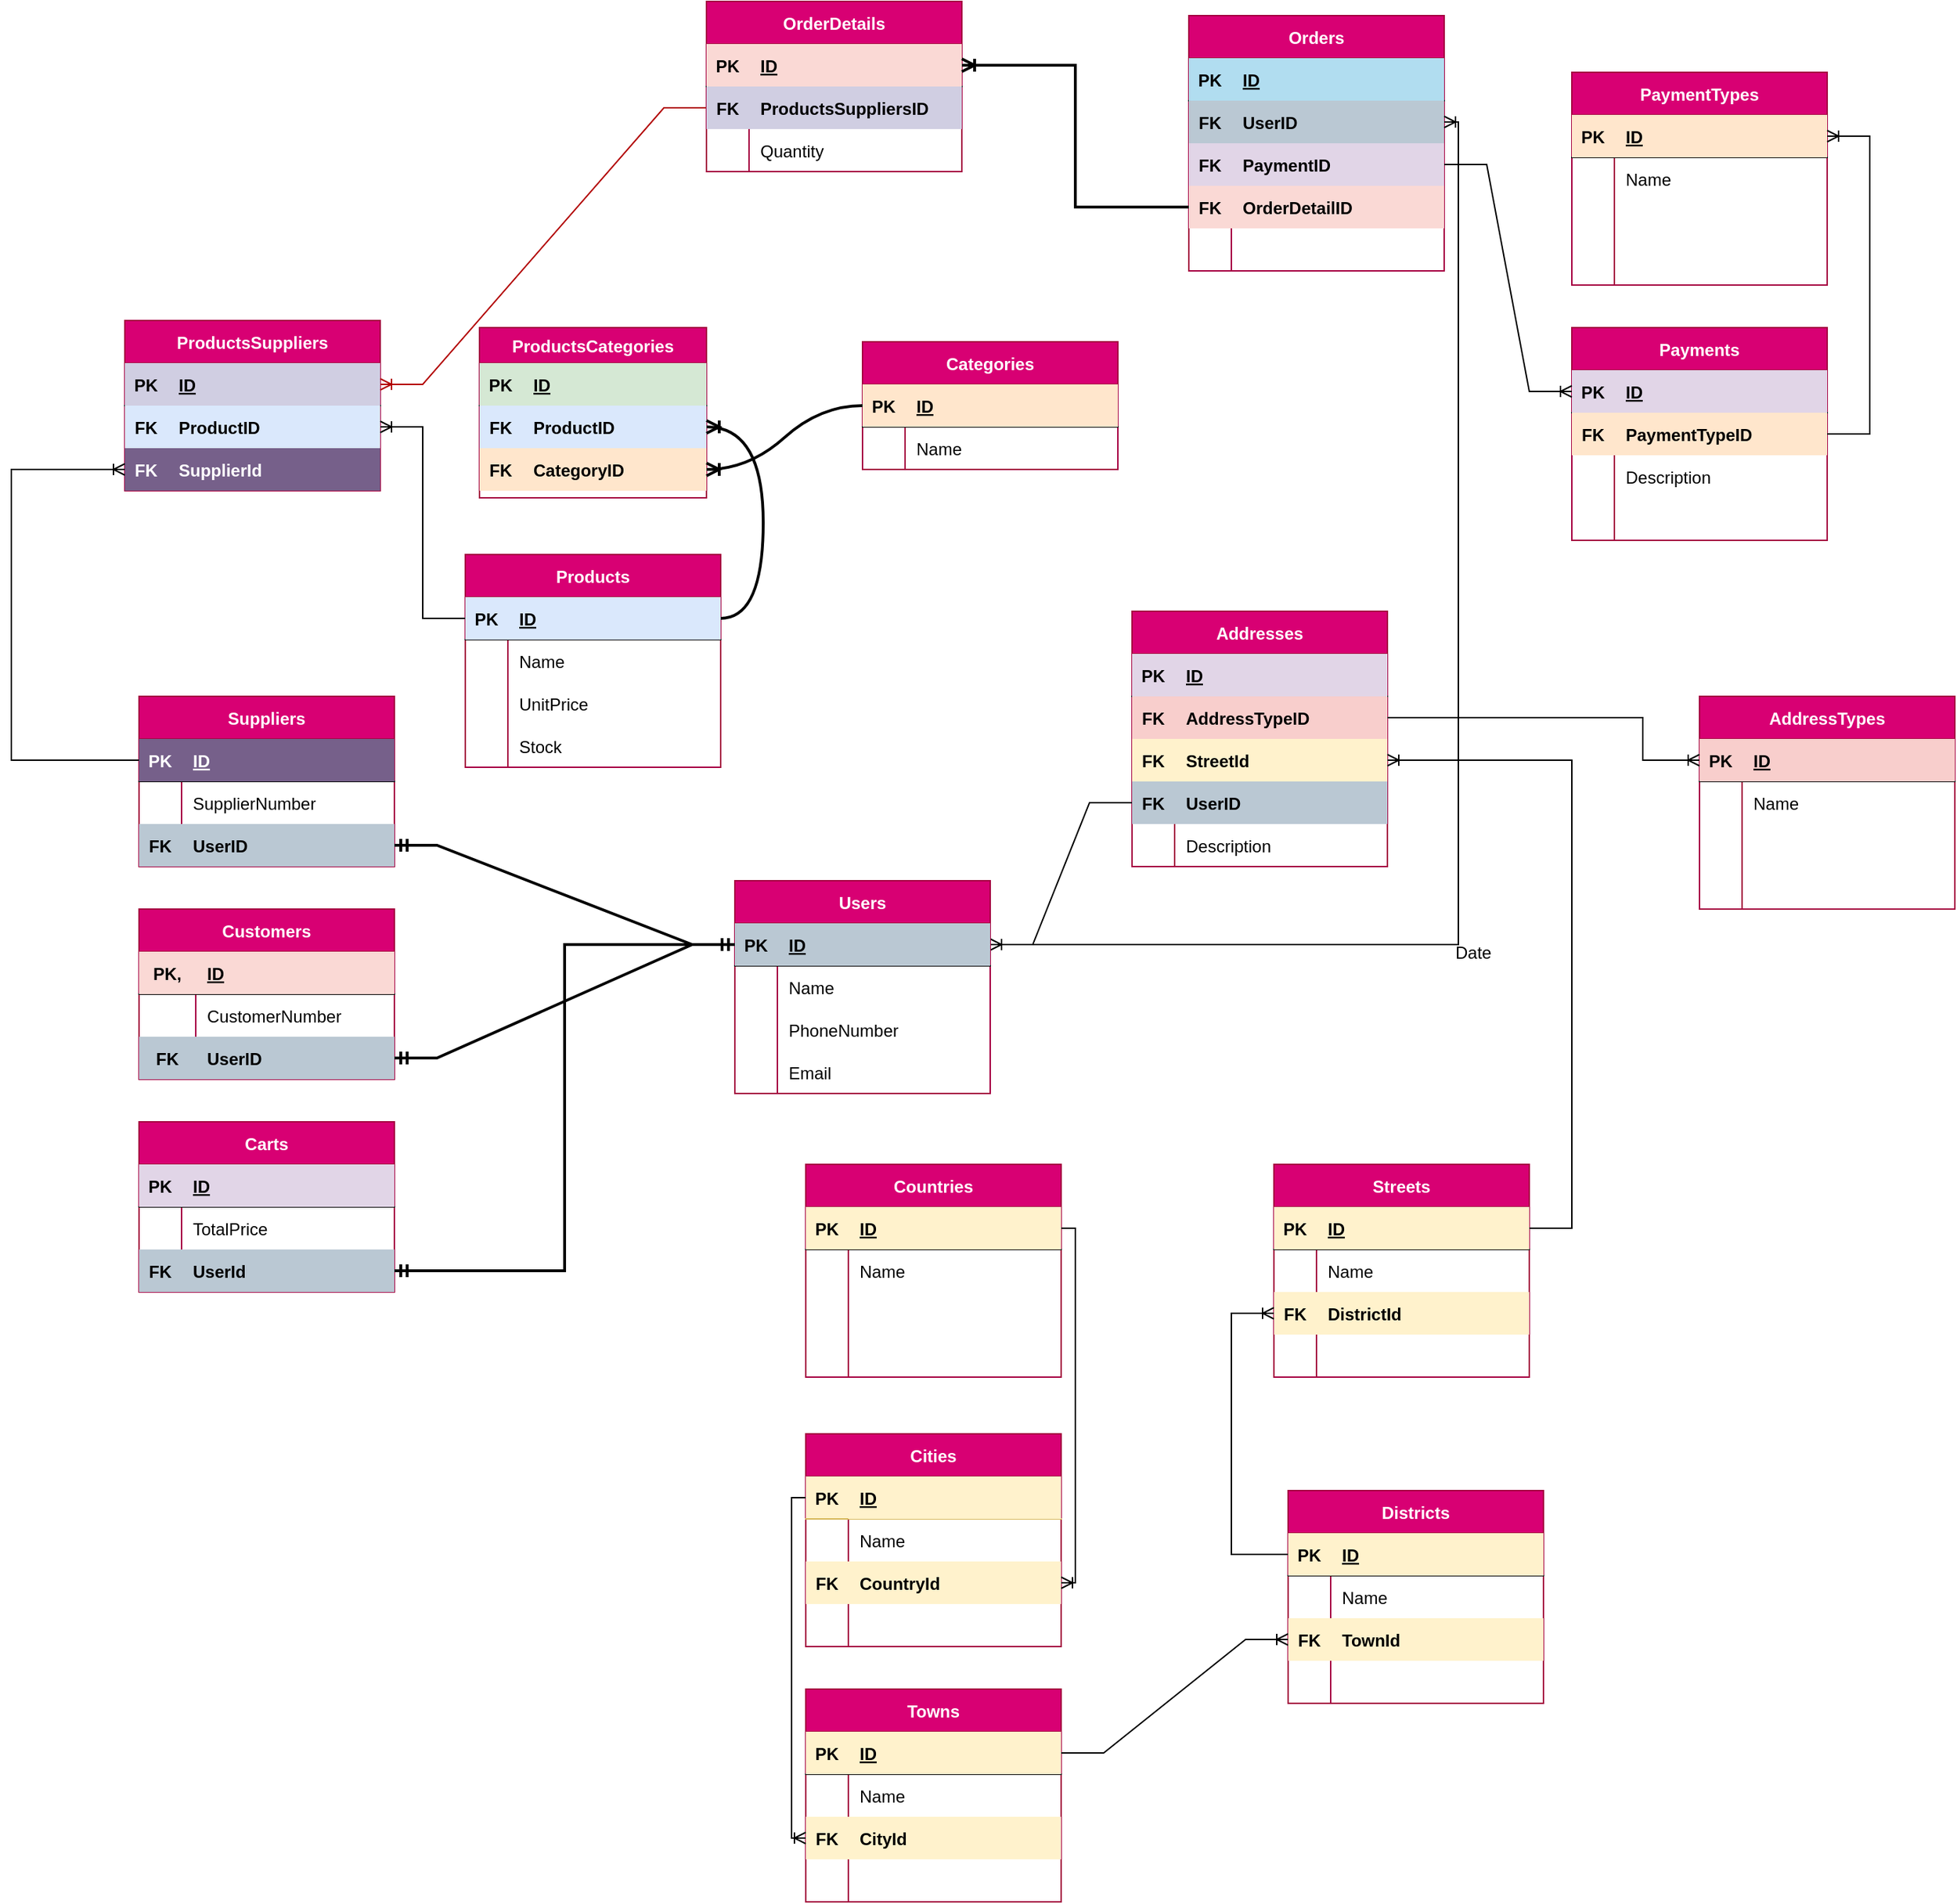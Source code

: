 <mxfile version="20.6.0" type="device"><diagram id="fmpwM7mp7ykUxpX5kc7A" name="Sayfa -1"><mxGraphModel dx="2048" dy="1850" grid="1" gridSize="10" guides="1" tooltips="1" connect="1" arrows="1" fold="1" page="1" pageScale="1" pageWidth="827" pageHeight="1169" math="0" shadow="0"><root><mxCell id="0"/><mxCell id="1" parent="0"/><mxCell id="BDVgae5RD6gI3ji789G5-1" value="Products" style="shape=table;startSize=30;container=1;collapsible=1;childLayout=tableLayout;fixedRows=1;rowLines=0;fontStyle=1;align=center;resizeLast=1;fillColor=#d80073;strokeColor=#A50040;fontColor=#ffffff;" parent="1" vertex="1"><mxGeometry x="270" y="10" width="180" height="150" as="geometry"/></mxCell><mxCell id="BDVgae5RD6gI3ji789G5-2" value="" style="shape=tableRow;horizontal=0;startSize=0;swimlaneHead=0;swimlaneBody=0;fillColor=none;collapsible=0;dropTarget=0;points=[[0,0.5],[1,0.5]];portConstraint=eastwest;top=0;left=0;right=0;bottom=1;" parent="BDVgae5RD6gI3ji789G5-1" vertex="1"><mxGeometry y="30" width="180" height="30" as="geometry"/></mxCell><mxCell id="BDVgae5RD6gI3ji789G5-3" value="PK" style="shape=partialRectangle;connectable=0;fillColor=#dae8fc;top=0;left=0;bottom=0;right=0;fontStyle=1;overflow=hidden;strokeColor=#6c8ebf;" parent="BDVgae5RD6gI3ji789G5-2" vertex="1"><mxGeometry width="30" height="30" as="geometry"><mxRectangle width="30" height="30" as="alternateBounds"/></mxGeometry></mxCell><mxCell id="BDVgae5RD6gI3ji789G5-4" value="ID" style="shape=partialRectangle;connectable=0;fillColor=#dae8fc;top=0;left=0;bottom=0;right=0;align=left;spacingLeft=6;fontStyle=5;overflow=hidden;strokeColor=#6c8ebf;" parent="BDVgae5RD6gI3ji789G5-2" vertex="1"><mxGeometry x="30" width="150" height="30" as="geometry"><mxRectangle width="150" height="30" as="alternateBounds"/></mxGeometry></mxCell><mxCell id="BDVgae5RD6gI3ji789G5-5" value="" style="shape=tableRow;horizontal=0;startSize=0;swimlaneHead=0;swimlaneBody=0;fillColor=none;collapsible=0;dropTarget=0;points=[[0,0.5],[1,0.5]];portConstraint=eastwest;top=0;left=0;right=0;bottom=0;" parent="BDVgae5RD6gI3ji789G5-1" vertex="1"><mxGeometry y="60" width="180" height="30" as="geometry"/></mxCell><mxCell id="BDVgae5RD6gI3ji789G5-6" value="" style="shape=partialRectangle;connectable=0;fillColor=none;top=0;left=0;bottom=0;right=0;editable=1;overflow=hidden;" parent="BDVgae5RD6gI3ji789G5-5" vertex="1"><mxGeometry width="30" height="30" as="geometry"><mxRectangle width="30" height="30" as="alternateBounds"/></mxGeometry></mxCell><mxCell id="BDVgae5RD6gI3ji789G5-7" value="Name" style="shape=partialRectangle;connectable=0;fillColor=none;top=0;left=0;bottom=0;right=0;align=left;spacingLeft=6;overflow=hidden;" parent="BDVgae5RD6gI3ji789G5-5" vertex="1"><mxGeometry x="30" width="150" height="30" as="geometry"><mxRectangle width="150" height="30" as="alternateBounds"/></mxGeometry></mxCell><mxCell id="BDVgae5RD6gI3ji789G5-8" value="" style="shape=tableRow;horizontal=0;startSize=0;swimlaneHead=0;swimlaneBody=0;fillColor=none;collapsible=0;dropTarget=0;points=[[0,0.5],[1,0.5]];portConstraint=eastwest;top=0;left=0;right=0;bottom=0;" parent="BDVgae5RD6gI3ji789G5-1" vertex="1"><mxGeometry y="90" width="180" height="30" as="geometry"/></mxCell><mxCell id="BDVgae5RD6gI3ji789G5-9" value="" style="shape=partialRectangle;connectable=0;fillColor=none;top=0;left=0;bottom=0;right=0;editable=1;overflow=hidden;" parent="BDVgae5RD6gI3ji789G5-8" vertex="1"><mxGeometry width="30" height="30" as="geometry"><mxRectangle width="30" height="30" as="alternateBounds"/></mxGeometry></mxCell><mxCell id="BDVgae5RD6gI3ji789G5-10" value="UnitPrice" style="shape=partialRectangle;connectable=0;fillColor=none;top=0;left=0;bottom=0;right=0;align=left;spacingLeft=6;overflow=hidden;" parent="BDVgae5RD6gI3ji789G5-8" vertex="1"><mxGeometry x="30" width="150" height="30" as="geometry"><mxRectangle width="150" height="30" as="alternateBounds"/></mxGeometry></mxCell><mxCell id="BDVgae5RD6gI3ji789G5-11" value="" style="shape=tableRow;horizontal=0;startSize=0;swimlaneHead=0;swimlaneBody=0;fillColor=none;collapsible=0;dropTarget=0;points=[[0,0.5],[1,0.5]];portConstraint=eastwest;top=0;left=0;right=0;bottom=0;" parent="BDVgae5RD6gI3ji789G5-1" vertex="1"><mxGeometry y="120" width="180" height="30" as="geometry"/></mxCell><mxCell id="BDVgae5RD6gI3ji789G5-12" value="" style="shape=partialRectangle;connectable=0;fillColor=none;top=0;left=0;bottom=0;right=0;editable=1;overflow=hidden;" parent="BDVgae5RD6gI3ji789G5-11" vertex="1"><mxGeometry width="30" height="30" as="geometry"><mxRectangle width="30" height="30" as="alternateBounds"/></mxGeometry></mxCell><mxCell id="BDVgae5RD6gI3ji789G5-13" value="Stock" style="shape=partialRectangle;connectable=0;fillColor=none;top=0;left=0;bottom=0;right=0;align=left;spacingLeft=6;overflow=hidden;" parent="BDVgae5RD6gI3ji789G5-11" vertex="1"><mxGeometry x="30" width="150" height="30" as="geometry"><mxRectangle width="150" height="30" as="alternateBounds"/></mxGeometry></mxCell><mxCell id="BDVgae5RD6gI3ji789G5-14" value="Categories" style="shape=table;startSize=30;container=1;collapsible=1;childLayout=tableLayout;fixedRows=1;rowLines=0;fontStyle=1;align=center;resizeLast=1;fillColor=#d80073;strokeColor=#A50040;fontColor=#ffffff;" parent="1" vertex="1"><mxGeometry x="550" y="-140" width="180" height="90" as="geometry"/></mxCell><mxCell id="BDVgae5RD6gI3ji789G5-15" value="" style="shape=tableRow;horizontal=0;startSize=0;swimlaneHead=0;swimlaneBody=0;fillColor=none;collapsible=0;dropTarget=0;points=[[0,0.5],[1,0.5]];portConstraint=eastwest;top=0;left=0;right=0;bottom=1;" parent="BDVgae5RD6gI3ji789G5-14" vertex="1"><mxGeometry y="30" width="180" height="30" as="geometry"/></mxCell><mxCell id="BDVgae5RD6gI3ji789G5-16" value="PK" style="shape=partialRectangle;connectable=0;fillColor=#ffe6cc;top=0;left=0;bottom=0;right=0;fontStyle=1;overflow=hidden;strokeColor=#d79b00;" parent="BDVgae5RD6gI3ji789G5-15" vertex="1"><mxGeometry width="30" height="30" as="geometry"><mxRectangle width="30" height="30" as="alternateBounds"/></mxGeometry></mxCell><mxCell id="BDVgae5RD6gI3ji789G5-17" value="ID" style="shape=partialRectangle;connectable=0;fillColor=#ffe6cc;top=0;left=0;bottom=0;right=0;align=left;spacingLeft=6;fontStyle=5;overflow=hidden;strokeColor=#d79b00;" parent="BDVgae5RD6gI3ji789G5-15" vertex="1"><mxGeometry x="30" width="150" height="30" as="geometry"><mxRectangle width="150" height="30" as="alternateBounds"/></mxGeometry></mxCell><mxCell id="BDVgae5RD6gI3ji789G5-18" value="" style="shape=tableRow;horizontal=0;startSize=0;swimlaneHead=0;swimlaneBody=0;fillColor=none;collapsible=0;dropTarget=0;points=[[0,0.5],[1,0.5]];portConstraint=eastwest;top=0;left=0;right=0;bottom=0;" parent="BDVgae5RD6gI3ji789G5-14" vertex="1"><mxGeometry y="60" width="180" height="30" as="geometry"/></mxCell><mxCell id="BDVgae5RD6gI3ji789G5-19" value="" style="shape=partialRectangle;connectable=0;fillColor=none;top=0;left=0;bottom=0;right=0;editable=1;overflow=hidden;" parent="BDVgae5RD6gI3ji789G5-18" vertex="1"><mxGeometry width="30" height="30" as="geometry"><mxRectangle width="30" height="30" as="alternateBounds"/></mxGeometry></mxCell><mxCell id="BDVgae5RD6gI3ji789G5-20" value="Name" style="shape=partialRectangle;connectable=0;fillColor=none;top=0;left=0;bottom=0;right=0;align=left;spacingLeft=6;overflow=hidden;" parent="BDVgae5RD6gI3ji789G5-18" vertex="1"><mxGeometry x="30" width="150" height="30" as="geometry"><mxRectangle width="150" height="30" as="alternateBounds"/></mxGeometry></mxCell><mxCell id="BDVgae5RD6gI3ji789G5-27" value="Carts" style="shape=table;startSize=30;container=1;collapsible=1;childLayout=tableLayout;fixedRows=1;rowLines=0;fontStyle=1;align=center;resizeLast=1;fillColor=#d80073;strokeColor=#A50040;fontColor=#ffffff;" parent="1" vertex="1"><mxGeometry x="40" y="410" width="180" height="120" as="geometry"/></mxCell><mxCell id="BDVgae5RD6gI3ji789G5-28" value="" style="shape=tableRow;horizontal=0;startSize=0;swimlaneHead=0;swimlaneBody=0;fillColor=none;collapsible=0;dropTarget=0;points=[[0,0.5],[1,0.5]];portConstraint=eastwest;top=0;left=0;right=0;bottom=1;" parent="BDVgae5RD6gI3ji789G5-27" vertex="1"><mxGeometry y="30" width="180" height="30" as="geometry"/></mxCell><mxCell id="BDVgae5RD6gI3ji789G5-29" value="PK" style="shape=partialRectangle;connectable=0;fillColor=#e1d5e7;top=0;left=0;bottom=0;right=0;fontStyle=1;overflow=hidden;strokeColor=#9673a6;" parent="BDVgae5RD6gI3ji789G5-28" vertex="1"><mxGeometry width="30" height="30" as="geometry"><mxRectangle width="30" height="30" as="alternateBounds"/></mxGeometry></mxCell><mxCell id="BDVgae5RD6gI3ji789G5-30" value="ID" style="shape=partialRectangle;connectable=0;fillColor=#e1d5e7;top=0;left=0;bottom=0;right=0;align=left;spacingLeft=6;fontStyle=5;overflow=hidden;strokeColor=#9673a6;" parent="BDVgae5RD6gI3ji789G5-28" vertex="1"><mxGeometry x="30" width="150" height="30" as="geometry"><mxRectangle width="150" height="30" as="alternateBounds"/></mxGeometry></mxCell><mxCell id="BDVgae5RD6gI3ji789G5-34" value="" style="shape=tableRow;horizontal=0;startSize=0;swimlaneHead=0;swimlaneBody=0;fillColor=none;collapsible=0;dropTarget=0;points=[[0,0.5],[1,0.5]];portConstraint=eastwest;top=0;left=0;right=0;bottom=0;" parent="BDVgae5RD6gI3ji789G5-27" vertex="1"><mxGeometry y="60" width="180" height="30" as="geometry"/></mxCell><mxCell id="BDVgae5RD6gI3ji789G5-35" value="" style="shape=partialRectangle;connectable=0;fillColor=none;top=0;left=0;bottom=0;right=0;editable=1;overflow=hidden;" parent="BDVgae5RD6gI3ji789G5-34" vertex="1"><mxGeometry width="30" height="30" as="geometry"><mxRectangle width="30" height="30" as="alternateBounds"/></mxGeometry></mxCell><mxCell id="BDVgae5RD6gI3ji789G5-36" value="TotalPrice" style="shape=partialRectangle;connectable=0;fillColor=none;top=0;left=0;bottom=0;right=0;align=left;spacingLeft=6;overflow=hidden;" parent="BDVgae5RD6gI3ji789G5-34" vertex="1"><mxGeometry x="30" width="150" height="30" as="geometry"><mxRectangle width="150" height="30" as="alternateBounds"/></mxGeometry></mxCell><mxCell id="BDVgae5RD6gI3ji789G5-143" value="" style="shape=tableRow;horizontal=0;startSize=0;swimlaneHead=0;swimlaneBody=0;fillColor=none;collapsible=0;dropTarget=0;points=[[0,0.5],[1,0.5]];portConstraint=eastwest;top=0;left=0;right=0;bottom=0;" parent="BDVgae5RD6gI3ji789G5-27" vertex="1"><mxGeometry y="90" width="180" height="30" as="geometry"/></mxCell><mxCell id="BDVgae5RD6gI3ji789G5-144" value="FK" style="shape=partialRectangle;connectable=0;fillColor=#bac8d3;top=0;left=0;bottom=0;right=0;editable=1;overflow=hidden;fontStyle=1;strokeColor=#23445d;" parent="BDVgae5RD6gI3ji789G5-143" vertex="1"><mxGeometry width="30" height="30" as="geometry"><mxRectangle width="30" height="30" as="alternateBounds"/></mxGeometry></mxCell><mxCell id="BDVgae5RD6gI3ji789G5-145" value="UserId" style="shape=partialRectangle;connectable=0;fillColor=#bac8d3;top=0;left=0;bottom=0;right=0;align=left;spacingLeft=6;overflow=hidden;fontStyle=1;strokeColor=#23445d;" parent="BDVgae5RD6gI3ji789G5-143" vertex="1"><mxGeometry x="30" width="150" height="30" as="geometry"><mxRectangle width="150" height="30" as="alternateBounds"/></mxGeometry></mxCell><mxCell id="BDVgae5RD6gI3ji789G5-40" value="Suppliers" style="shape=table;startSize=30;container=1;collapsible=1;childLayout=tableLayout;fixedRows=1;rowLines=0;fontStyle=1;align=center;resizeLast=1;fillColor=#d80073;strokeColor=#A50040;fontColor=#ffffff;" parent="1" vertex="1"><mxGeometry x="40" y="110" width="180" height="120" as="geometry"/></mxCell><mxCell id="BDVgae5RD6gI3ji789G5-41" value="" style="shape=tableRow;horizontal=0;startSize=0;swimlaneHead=0;swimlaneBody=0;fillColor=none;collapsible=0;dropTarget=0;points=[[0,0.5],[1,0.5]];portConstraint=eastwest;top=0;left=0;right=0;bottom=1;" parent="BDVgae5RD6gI3ji789G5-40" vertex="1"><mxGeometry y="30" width="180" height="30" as="geometry"/></mxCell><mxCell id="BDVgae5RD6gI3ji789G5-42" value="PK" style="shape=partialRectangle;connectable=0;fillColor=#76608a;top=0;left=0;bottom=0;right=0;fontStyle=1;overflow=hidden;fontColor=#ffffff;strokeColor=#432D57;" parent="BDVgae5RD6gI3ji789G5-41" vertex="1"><mxGeometry width="30" height="30" as="geometry"><mxRectangle width="30" height="30" as="alternateBounds"/></mxGeometry></mxCell><mxCell id="BDVgae5RD6gI3ji789G5-43" value="ID" style="shape=partialRectangle;connectable=0;fillColor=#76608a;top=0;left=0;bottom=0;right=0;align=left;spacingLeft=6;fontStyle=5;overflow=hidden;fontColor=#ffffff;strokeColor=#432D57;" parent="BDVgae5RD6gI3ji789G5-41" vertex="1"><mxGeometry x="30" width="150" height="30" as="geometry"><mxRectangle width="150" height="30" as="alternateBounds"/></mxGeometry></mxCell><mxCell id="BDVgae5RD6gI3ji789G5-44" value="" style="shape=tableRow;horizontal=0;startSize=0;swimlaneHead=0;swimlaneBody=0;fillColor=none;collapsible=0;dropTarget=0;points=[[0,0.5],[1,0.5]];portConstraint=eastwest;top=0;left=0;right=0;bottom=0;" parent="BDVgae5RD6gI3ji789G5-40" vertex="1"><mxGeometry y="60" width="180" height="30" as="geometry"/></mxCell><mxCell id="BDVgae5RD6gI3ji789G5-45" value="" style="shape=partialRectangle;connectable=0;fillColor=none;top=0;left=0;bottom=0;right=0;editable=1;overflow=hidden;" parent="BDVgae5RD6gI3ji789G5-44" vertex="1"><mxGeometry width="30" height="30" as="geometry"><mxRectangle width="30" height="30" as="alternateBounds"/></mxGeometry></mxCell><mxCell id="BDVgae5RD6gI3ji789G5-46" value="SupplierNumber" style="shape=partialRectangle;connectable=0;fillColor=none;top=0;left=0;bottom=0;right=0;align=left;spacingLeft=6;overflow=hidden;" parent="BDVgae5RD6gI3ji789G5-44" vertex="1"><mxGeometry x="30" width="150" height="30" as="geometry"><mxRectangle width="150" height="30" as="alternateBounds"/></mxGeometry></mxCell><mxCell id="DE_UFwtD4Q06S7KCd4W6-64" value="" style="shape=tableRow;horizontal=0;startSize=0;swimlaneHead=0;swimlaneBody=0;fillColor=#bac8d3;collapsible=0;dropTarget=0;points=[[0,0.5],[1,0.5]];portConstraint=eastwest;top=0;left=0;right=0;bottom=0;strokeColor=#23445d;" parent="BDVgae5RD6gI3ji789G5-40" vertex="1"><mxGeometry y="90" width="180" height="30" as="geometry"/></mxCell><mxCell id="DE_UFwtD4Q06S7KCd4W6-65" value="FK" style="shape=partialRectangle;connectable=0;fillColor=none;top=0;left=0;bottom=0;right=0;editable=1;overflow=hidden;fontStyle=1" parent="DE_UFwtD4Q06S7KCd4W6-64" vertex="1"><mxGeometry width="30" height="30" as="geometry"><mxRectangle width="30" height="30" as="alternateBounds"/></mxGeometry></mxCell><mxCell id="DE_UFwtD4Q06S7KCd4W6-66" value="UserID" style="shape=partialRectangle;connectable=0;fillColor=none;top=0;left=0;bottom=0;right=0;align=left;spacingLeft=6;overflow=hidden;fontStyle=1" parent="DE_UFwtD4Q06S7KCd4W6-64" vertex="1"><mxGeometry x="30" width="150" height="30" as="geometry"><mxRectangle width="150" height="30" as="alternateBounds"/></mxGeometry></mxCell><mxCell id="BDVgae5RD6gI3ji789G5-53" value="Orders" style="shape=table;startSize=30;container=1;collapsible=1;childLayout=tableLayout;fixedRows=1;rowLines=0;fontStyle=1;align=center;resizeLast=1;fillColor=#d80073;strokeColor=#A50040;fontColor=#ffffff;" parent="1" vertex="1"><mxGeometry x="780" y="-370" width="180" height="180" as="geometry"/></mxCell><mxCell id="BDVgae5RD6gI3ji789G5-54" value="" style="shape=tableRow;horizontal=0;startSize=0;swimlaneHead=0;swimlaneBody=0;fillColor=none;collapsible=0;dropTarget=0;points=[[0,0.5],[1,0.5]];portConstraint=eastwest;top=0;left=0;right=0;bottom=1;" parent="BDVgae5RD6gI3ji789G5-53" vertex="1"><mxGeometry y="30" width="180" height="30" as="geometry"/></mxCell><mxCell id="BDVgae5RD6gI3ji789G5-55" value="PK" style="shape=partialRectangle;connectable=0;fillColor=#b1ddf0;top=0;left=0;bottom=0;right=0;fontStyle=1;overflow=hidden;strokeColor=#10739e;" parent="BDVgae5RD6gI3ji789G5-54" vertex="1"><mxGeometry width="30" height="30" as="geometry"><mxRectangle width="30" height="30" as="alternateBounds"/></mxGeometry></mxCell><mxCell id="BDVgae5RD6gI3ji789G5-56" value="ID" style="shape=partialRectangle;connectable=0;fillColor=#b1ddf0;top=0;left=0;bottom=0;right=0;align=left;spacingLeft=6;fontStyle=5;overflow=hidden;strokeColor=#10739e;" parent="BDVgae5RD6gI3ji789G5-54" vertex="1"><mxGeometry x="30" width="150" height="30" as="geometry"><mxRectangle width="150" height="30" as="alternateBounds"/></mxGeometry></mxCell><mxCell id="BDVgae5RD6gI3ji789G5-57" value="" style="shape=tableRow;horizontal=0;startSize=0;swimlaneHead=0;swimlaneBody=0;fillColor=none;collapsible=0;dropTarget=0;points=[[0,0.5],[1,0.5]];portConstraint=eastwest;top=0;left=0;right=0;bottom=0;" parent="BDVgae5RD6gI3ji789G5-53" vertex="1"><mxGeometry y="60" width="180" height="30" as="geometry"/></mxCell><mxCell id="BDVgae5RD6gI3ji789G5-58" value="FK" style="shape=partialRectangle;connectable=0;fillColor=#bac8d3;top=0;left=0;bottom=0;right=0;editable=1;overflow=hidden;fontStyle=1;strokeColor=#23445d;" parent="BDVgae5RD6gI3ji789G5-57" vertex="1"><mxGeometry width="30" height="30" as="geometry"><mxRectangle width="30" height="30" as="alternateBounds"/></mxGeometry></mxCell><mxCell id="BDVgae5RD6gI3ji789G5-59" value="UserID" style="shape=partialRectangle;connectable=0;fillColor=#bac8d3;top=0;left=0;bottom=0;right=0;align=left;spacingLeft=6;overflow=hidden;fontStyle=1;strokeColor=#23445d;" parent="BDVgae5RD6gI3ji789G5-57" vertex="1"><mxGeometry x="30" width="150" height="30" as="geometry"><mxRectangle width="150" height="30" as="alternateBounds"/></mxGeometry></mxCell><mxCell id="-1qJs4XTgmnHo5eibh9B-100" value="" style="shape=tableRow;horizontal=0;startSize=0;swimlaneHead=0;swimlaneBody=0;fillColor=#d0cee2;collapsible=0;dropTarget=0;points=[[0,0.5],[1,0.5]];portConstraint=eastwest;top=0;left=0;right=0;bottom=0;strokeColor=#56517e;" parent="BDVgae5RD6gI3ji789G5-53" vertex="1"><mxGeometry y="90" width="180" height="30" as="geometry"/></mxCell><mxCell id="-1qJs4XTgmnHo5eibh9B-101" value="FK" style="shape=partialRectangle;connectable=0;fillColor=#e1d5e7;top=0;left=0;bottom=0;right=0;editable=1;overflow=hidden;fontStyle=1;strokeColor=#9673a6;" parent="-1qJs4XTgmnHo5eibh9B-100" vertex="1"><mxGeometry width="30" height="30" as="geometry"><mxRectangle width="30" height="30" as="alternateBounds"/></mxGeometry></mxCell><mxCell id="-1qJs4XTgmnHo5eibh9B-102" value="PaymentID" style="shape=partialRectangle;connectable=0;fillColor=#e1d5e7;top=0;left=0;bottom=0;right=0;align=left;spacingLeft=6;overflow=hidden;fontStyle=1;strokeColor=#9673a6;" parent="-1qJs4XTgmnHo5eibh9B-100" vertex="1"><mxGeometry x="30" width="150" height="30" as="geometry"><mxRectangle width="150" height="30" as="alternateBounds"/></mxGeometry></mxCell><mxCell id="DE_UFwtD4Q06S7KCd4W6-67" value="" style="shape=tableRow;horizontal=0;startSize=0;swimlaneHead=0;swimlaneBody=0;fillColor=#d0cee2;collapsible=0;dropTarget=0;points=[[0,0.5],[1,0.5]];portConstraint=eastwest;top=0;left=0;right=0;bottom=0;strokeColor=#56517e;" parent="BDVgae5RD6gI3ji789G5-53" vertex="1"><mxGeometry y="120" width="180" height="30" as="geometry"/></mxCell><mxCell id="DE_UFwtD4Q06S7KCd4W6-68" value="FK" style="shape=partialRectangle;connectable=0;fillColor=#fad9d5;top=0;left=0;bottom=0;right=0;editable=1;overflow=hidden;fontStyle=1;strokeColor=#ae4132;" parent="DE_UFwtD4Q06S7KCd4W6-67" vertex="1"><mxGeometry width="30" height="30" as="geometry"><mxRectangle width="30" height="30" as="alternateBounds"/></mxGeometry></mxCell><mxCell id="DE_UFwtD4Q06S7KCd4W6-69" value="OrderDetailID" style="shape=partialRectangle;connectable=0;fillColor=#fad9d5;top=0;left=0;bottom=0;right=0;align=left;spacingLeft=6;overflow=hidden;fontStyle=1;strokeColor=#ae4132;" parent="DE_UFwtD4Q06S7KCd4W6-67" vertex="1"><mxGeometry x="30" width="150" height="30" as="geometry"><mxRectangle width="150" height="30" as="alternateBounds"/></mxGeometry></mxCell><mxCell id="BDVgae5RD6gI3ji789G5-60" value="" style="shape=tableRow;horizontal=0;startSize=0;swimlaneHead=0;swimlaneBody=0;fillColor=none;collapsible=0;dropTarget=0;points=[[0,0.5],[1,0.5]];portConstraint=eastwest;top=0;left=0;right=0;bottom=0;" parent="BDVgae5RD6gI3ji789G5-53" vertex="1"><mxGeometry y="150" width="180" height="30" as="geometry"/></mxCell><mxCell id="BDVgae5RD6gI3ji789G5-61" value="" style="shape=partialRectangle;connectable=0;fillColor=none;top=0;left=0;bottom=0;right=0;editable=1;overflow=hidden;fontStyle=1" parent="BDVgae5RD6gI3ji789G5-60" vertex="1"><mxGeometry width="30" height="30" as="geometry"><mxRectangle width="30" height="30" as="alternateBounds"/></mxGeometry></mxCell><mxCell id="BDVgae5RD6gI3ji789G5-62" value="" style="shape=partialRectangle;connectable=0;fillColor=none;top=0;left=0;bottom=0;right=0;align=left;spacingLeft=6;overflow=hidden;fontStyle=1" parent="BDVgae5RD6gI3ji789G5-60" vertex="1"><mxGeometry x="30" width="150" height="30" as="geometry"><mxRectangle width="150" height="30" as="alternateBounds"/></mxGeometry></mxCell><mxCell id="BDVgae5RD6gI3ji789G5-74" value="ProductsSuppliers" style="shape=table;startSize=30;container=1;collapsible=1;childLayout=tableLayout;fixedRows=1;rowLines=0;fontStyle=1;align=center;resizeLast=1;fillColor=#d80073;strokeColor=#A50040;fontColor=#ffffff;" parent="1" vertex="1"><mxGeometry x="30" y="-155" width="180" height="120" as="geometry"/></mxCell><mxCell id="BDVgae5RD6gI3ji789G5-75" value="" style="shape=tableRow;horizontal=0;startSize=0;swimlaneHead=0;swimlaneBody=0;fillColor=none;collapsible=0;dropTarget=0;points=[[0,0.5],[1,0.5]];portConstraint=eastwest;top=0;left=0;right=0;bottom=1;" parent="BDVgae5RD6gI3ji789G5-74" vertex="1"><mxGeometry y="30" width="180" height="30" as="geometry"/></mxCell><mxCell id="BDVgae5RD6gI3ji789G5-76" value="PK" style="shape=partialRectangle;connectable=0;fillColor=#d0cee2;top=0;left=0;bottom=0;right=0;fontStyle=1;overflow=hidden;strokeColor=#56517e;" parent="BDVgae5RD6gI3ji789G5-75" vertex="1"><mxGeometry width="30" height="30" as="geometry"><mxRectangle width="30" height="30" as="alternateBounds"/></mxGeometry></mxCell><mxCell id="BDVgae5RD6gI3ji789G5-77" value="ID" style="shape=partialRectangle;connectable=0;fillColor=#d0cee2;top=0;left=0;bottom=0;right=0;align=left;spacingLeft=6;fontStyle=5;overflow=hidden;strokeColor=#56517e;" parent="BDVgae5RD6gI3ji789G5-75" vertex="1"><mxGeometry x="30" width="150" height="30" as="geometry"><mxRectangle width="150" height="30" as="alternateBounds"/></mxGeometry></mxCell><mxCell id="BDVgae5RD6gI3ji789G5-78" value="" style="shape=tableRow;horizontal=0;startSize=0;swimlaneHead=0;swimlaneBody=0;fillColor=none;collapsible=0;dropTarget=0;points=[[0,0.5],[1,0.5]];portConstraint=eastwest;top=0;left=0;right=0;bottom=0;" parent="BDVgae5RD6gI3ji789G5-74" vertex="1"><mxGeometry y="60" width="180" height="30" as="geometry"/></mxCell><mxCell id="BDVgae5RD6gI3ji789G5-79" value="FK" style="shape=partialRectangle;connectable=0;fillColor=#dae8fc;top=0;left=0;bottom=0;right=0;editable=1;overflow=hidden;fontStyle=1;strokeColor=#6c8ebf;" parent="BDVgae5RD6gI3ji789G5-78" vertex="1"><mxGeometry width="30" height="30" as="geometry"><mxRectangle width="30" height="30" as="alternateBounds"/></mxGeometry></mxCell><mxCell id="BDVgae5RD6gI3ji789G5-80" value="ProductID" style="shape=partialRectangle;connectable=0;fillColor=#dae8fc;top=0;left=0;bottom=0;right=0;align=left;spacingLeft=6;overflow=hidden;fontStyle=1;strokeColor=#6c8ebf;" parent="BDVgae5RD6gI3ji789G5-78" vertex="1"><mxGeometry x="30" width="150" height="30" as="geometry"><mxRectangle width="150" height="30" as="alternateBounds"/></mxGeometry></mxCell><mxCell id="BDVgae5RD6gI3ji789G5-81" value="" style="shape=tableRow;horizontal=0;startSize=0;swimlaneHead=0;swimlaneBody=0;fillColor=none;collapsible=0;dropTarget=0;points=[[0,0.5],[1,0.5]];portConstraint=eastwest;top=0;left=0;right=0;bottom=0;" parent="BDVgae5RD6gI3ji789G5-74" vertex="1"><mxGeometry y="90" width="180" height="30" as="geometry"/></mxCell><mxCell id="BDVgae5RD6gI3ji789G5-82" value="FK" style="shape=partialRectangle;connectable=0;fillColor=#76608a;top=0;left=0;bottom=0;right=0;editable=1;overflow=hidden;fontStyle=1;fontColor=#ffffff;strokeColor=#432D57;" parent="BDVgae5RD6gI3ji789G5-81" vertex="1"><mxGeometry width="30" height="30" as="geometry"><mxRectangle width="30" height="30" as="alternateBounds"/></mxGeometry></mxCell><mxCell id="BDVgae5RD6gI3ji789G5-83" value="SupplierId" style="shape=partialRectangle;connectable=0;fillColor=#76608a;top=0;left=0;bottom=0;right=0;align=left;spacingLeft=6;overflow=hidden;fontStyle=1;fontColor=#ffffff;strokeColor=#432D57;" parent="BDVgae5RD6gI3ji789G5-81" vertex="1"><mxGeometry x="30" width="150" height="30" as="geometry"><mxRectangle width="150" height="30" as="alternateBounds"/></mxGeometry></mxCell><mxCell id="BDVgae5RD6gI3ji789G5-90" value="" style="edgeStyle=entityRelationEdgeStyle;fontSize=12;html=1;endArrow=ERoneToMany;rounded=0;entryX=1;entryY=0.5;entryDx=0;entryDy=0;exitX=0;exitY=0.5;exitDx=0;exitDy=0;fillColor=#e51400;strokeColor=#B20000;elbow=vertical;" parent="1" source="DE_UFwtD4Q06S7KCd4W6-53" target="BDVgae5RD6gI3ji789G5-75" edge="1"><mxGeometry width="100" height="100" relative="1" as="geometry"><mxPoint x="310" y="355" as="sourcePoint"/><mxPoint x="300" y="350" as="targetPoint"/></mxGeometry></mxCell><mxCell id="BDVgae5RD6gI3ji789G5-91" value="Customers" style="shape=table;startSize=30;container=1;collapsible=1;childLayout=tableLayout;fixedRows=1;rowLines=0;fontStyle=1;align=center;resizeLast=1;fillColor=#d80073;strokeColor=#A50040;fontColor=#ffffff;" parent="1" vertex="1"><mxGeometry x="40" y="260" width="180" height="120" as="geometry"/></mxCell><mxCell id="BDVgae5RD6gI3ji789G5-92" value="" style="shape=tableRow;horizontal=0;startSize=0;swimlaneHead=0;swimlaneBody=0;fillColor=none;collapsible=0;dropTarget=0;points=[[0,0.5],[1,0.5]];portConstraint=eastwest;top=0;left=0;right=0;bottom=1;" parent="BDVgae5RD6gI3ji789G5-91" vertex="1"><mxGeometry y="30" width="180" height="30" as="geometry"/></mxCell><mxCell id="BDVgae5RD6gI3ji789G5-93" value="PK," style="shape=partialRectangle;connectable=0;fillColor=#fad9d5;top=0;left=0;bottom=0;right=0;fontStyle=1;overflow=hidden;strokeColor=#ae4132;" parent="BDVgae5RD6gI3ji789G5-92" vertex="1"><mxGeometry width="40" height="30" as="geometry"><mxRectangle width="40" height="30" as="alternateBounds"/></mxGeometry></mxCell><mxCell id="BDVgae5RD6gI3ji789G5-94" value="ID" style="shape=partialRectangle;connectable=0;fillColor=#fad9d5;top=0;left=0;bottom=0;right=0;align=left;spacingLeft=6;fontStyle=5;overflow=hidden;strokeColor=#ae4132;" parent="BDVgae5RD6gI3ji789G5-92" vertex="1"><mxGeometry x="40" width="140" height="30" as="geometry"><mxRectangle width="140" height="30" as="alternateBounds"/></mxGeometry></mxCell><mxCell id="BDVgae5RD6gI3ji789G5-95" value="" style="shape=tableRow;horizontal=0;startSize=0;swimlaneHead=0;swimlaneBody=0;fillColor=none;collapsible=0;dropTarget=0;points=[[0,0.5],[1,0.5]];portConstraint=eastwest;top=0;left=0;right=0;bottom=0;" parent="BDVgae5RD6gI3ji789G5-91" vertex="1"><mxGeometry y="60" width="180" height="30" as="geometry"/></mxCell><mxCell id="BDVgae5RD6gI3ji789G5-96" value="" style="shape=partialRectangle;connectable=0;fillColor=none;top=0;left=0;bottom=0;right=0;editable=1;overflow=hidden;" parent="BDVgae5RD6gI3ji789G5-95" vertex="1"><mxGeometry width="40" height="30" as="geometry"><mxRectangle width="40" height="30" as="alternateBounds"/></mxGeometry></mxCell><mxCell id="BDVgae5RD6gI3ji789G5-97" value="CustomerNumber" style="shape=partialRectangle;connectable=0;fillColor=none;top=0;left=0;bottom=0;right=0;align=left;spacingLeft=6;overflow=hidden;" parent="BDVgae5RD6gI3ji789G5-95" vertex="1"><mxGeometry x="40" width="140" height="30" as="geometry"><mxRectangle width="140" height="30" as="alternateBounds"/></mxGeometry></mxCell><mxCell id="DE_UFwtD4Q06S7KCd4W6-97" value="" style="shape=tableRow;horizontal=0;startSize=0;swimlaneHead=0;swimlaneBody=0;fillColor=none;collapsible=0;dropTarget=0;points=[[0,0.5],[1,0.5]];portConstraint=eastwest;top=0;left=0;right=0;bottom=0;" parent="BDVgae5RD6gI3ji789G5-91" vertex="1"><mxGeometry y="90" width="180" height="30" as="geometry"/></mxCell><mxCell id="DE_UFwtD4Q06S7KCd4W6-98" value="FK" style="shape=partialRectangle;connectable=0;fillColor=#bac8d3;top=0;left=0;bottom=0;right=0;editable=1;overflow=hidden;fontStyle=1;strokeColor=#23445d;" parent="DE_UFwtD4Q06S7KCd4W6-97" vertex="1"><mxGeometry width="40" height="30" as="geometry"><mxRectangle width="40" height="30" as="alternateBounds"/></mxGeometry></mxCell><mxCell id="DE_UFwtD4Q06S7KCd4W6-99" value="UserID" style="shape=partialRectangle;connectable=0;fillColor=#bac8d3;top=0;left=0;bottom=0;right=0;align=left;spacingLeft=6;overflow=hidden;fontStyle=1;strokeColor=#23445d;" parent="DE_UFwtD4Q06S7KCd4W6-97" vertex="1"><mxGeometry x="40" width="140" height="30" as="geometry"><mxRectangle width="140" height="30" as="alternateBounds"/></mxGeometry></mxCell><mxCell id="BDVgae5RD6gI3ji789G5-105" value="" style="edgeStyle=elbowEdgeStyle;fontSize=12;html=1;endArrow=ERoneToMany;rounded=0;entryX=1;entryY=0.5;entryDx=0;entryDy=0;exitX=1;exitY=0.5;exitDx=0;exitDy=0;elbow=vertical;" parent="1" source="DE_UFwtD4Q06S7KCd4W6-35" target="BDVgae5RD6gI3ji789G5-57" edge="1"><mxGeometry width="100" height="100" relative="1" as="geometry"><mxPoint x="1110" y="474" as="sourcePoint"/><mxPoint x="1430" y="-150" as="targetPoint"/><Array as="points"><mxPoint x="970" y="-220"/><mxPoint x="820" y="285"/><mxPoint x="950" y="310"/><mxPoint x="990" y="-130"/></Array></mxGeometry></mxCell><mxCell id="BDVgae5RD6gI3ji789G5-148" value="" style="edgeStyle=elbowEdgeStyle;fontSize=12;html=1;endArrow=ERmandOne;startArrow=ERmandOne;rounded=0;exitX=1;exitY=0.5;exitDx=0;exitDy=0;strokeWidth=2;entryX=0;entryY=0.5;entryDx=0;entryDy=0;" parent="1" source="BDVgae5RD6gI3ji789G5-143" target="DE_UFwtD4Q06S7KCd4W6-35" edge="1"><mxGeometry width="100" height="100" relative="1" as="geometry"><mxPoint x="490" y="410" as="sourcePoint"/><mxPoint x="590" y="310" as="targetPoint"/></mxGeometry></mxCell><mxCell id="BDVgae5RD6gI3ji789G5-149" value="Date" style="shape=partialRectangle;connectable=0;fillColor=none;top=0;left=0;bottom=0;right=0;align=left;spacingLeft=6;overflow=hidden;" parent="1" vertex="1"><mxGeometry x="960" y="280" width="150" height="20" as="geometry"><mxRectangle width="150" height="30" as="alternateBounds"/></mxGeometry></mxCell><mxCell id="BDVgae5RD6gI3ji789G5-150" value="Addresses" style="shape=table;startSize=30;container=1;collapsible=1;childLayout=tableLayout;fixedRows=1;rowLines=0;fontStyle=1;align=center;resizeLast=1;fillColor=#d80073;strokeColor=#A50040;fontColor=#ffffff;" parent="1" vertex="1"><mxGeometry x="740" y="50" width="180" height="180" as="geometry"/></mxCell><mxCell id="BDVgae5RD6gI3ji789G5-151" value="" style="shape=tableRow;horizontal=0;startSize=0;swimlaneHead=0;swimlaneBody=0;fillColor=none;collapsible=0;dropTarget=0;points=[[0,0.5],[1,0.5]];portConstraint=eastwest;top=0;left=0;right=0;bottom=1;" parent="BDVgae5RD6gI3ji789G5-150" vertex="1"><mxGeometry y="30" width="180" height="30" as="geometry"/></mxCell><mxCell id="BDVgae5RD6gI3ji789G5-152" value="PK" style="shape=partialRectangle;connectable=0;fillColor=#e1d5e7;top=0;left=0;bottom=0;right=0;fontStyle=1;overflow=hidden;strokeColor=#9673a6;" parent="BDVgae5RD6gI3ji789G5-151" vertex="1"><mxGeometry width="30" height="30" as="geometry"><mxRectangle width="30" height="30" as="alternateBounds"/></mxGeometry></mxCell><mxCell id="BDVgae5RD6gI3ji789G5-153" value="ID" style="shape=partialRectangle;connectable=0;fillColor=#e1d5e7;top=0;left=0;bottom=0;right=0;align=left;spacingLeft=6;fontStyle=5;overflow=hidden;strokeColor=#9673a6;" parent="BDVgae5RD6gI3ji789G5-151" vertex="1"><mxGeometry x="30" width="150" height="30" as="geometry"><mxRectangle width="150" height="30" as="alternateBounds"/></mxGeometry></mxCell><mxCell id="BDVgae5RD6gI3ji789G5-154" value="" style="shape=tableRow;horizontal=0;startSize=0;swimlaneHead=0;swimlaneBody=0;fillColor=none;collapsible=0;dropTarget=0;points=[[0,0.5],[1,0.5]];portConstraint=eastwest;top=0;left=0;right=0;bottom=0;" parent="BDVgae5RD6gI3ji789G5-150" vertex="1"><mxGeometry y="60" width="180" height="30" as="geometry"/></mxCell><mxCell id="BDVgae5RD6gI3ji789G5-155" value="FK" style="shape=partialRectangle;connectable=0;fillColor=#f8cecc;top=0;left=0;bottom=0;right=0;editable=1;overflow=hidden;strokeColor=#b85450;fontStyle=1" parent="BDVgae5RD6gI3ji789G5-154" vertex="1"><mxGeometry width="30" height="30" as="geometry"><mxRectangle width="30" height="30" as="alternateBounds"/></mxGeometry></mxCell><mxCell id="BDVgae5RD6gI3ji789G5-156" value="AddressTypeID" style="shape=partialRectangle;connectable=0;fillColor=#f8cecc;top=0;left=0;bottom=0;right=0;align=left;spacingLeft=6;overflow=hidden;strokeColor=#b85450;fontStyle=1" parent="BDVgae5RD6gI3ji789G5-154" vertex="1"><mxGeometry x="30" width="150" height="30" as="geometry"><mxRectangle width="150" height="30" as="alternateBounds"/></mxGeometry></mxCell><mxCell id="BDVgae5RD6gI3ji789G5-157" value="" style="shape=tableRow;horizontal=0;startSize=0;swimlaneHead=0;swimlaneBody=0;fillColor=none;collapsible=0;dropTarget=0;points=[[0,0.5],[1,0.5]];portConstraint=eastwest;top=0;left=0;right=0;bottom=0;" parent="BDVgae5RD6gI3ji789G5-150" vertex="1"><mxGeometry y="90" width="180" height="30" as="geometry"/></mxCell><mxCell id="BDVgae5RD6gI3ji789G5-158" value="FK" style="shape=partialRectangle;connectable=0;fillColor=#fff2cc;top=0;left=0;bottom=0;right=0;editable=1;overflow=hidden;strokeColor=#d6b656;fontStyle=1" parent="BDVgae5RD6gI3ji789G5-157" vertex="1"><mxGeometry width="30" height="30" as="geometry"><mxRectangle width="30" height="30" as="alternateBounds"/></mxGeometry></mxCell><mxCell id="BDVgae5RD6gI3ji789G5-159" value="StreetId" style="shape=partialRectangle;connectable=0;fillColor=#fff2cc;top=0;left=0;bottom=0;right=0;align=left;spacingLeft=6;overflow=hidden;strokeColor=#d6b656;fontStyle=1" parent="BDVgae5RD6gI3ji789G5-157" vertex="1"><mxGeometry x="30" width="150" height="30" as="geometry"><mxRectangle width="150" height="30" as="alternateBounds"/></mxGeometry></mxCell><mxCell id="DE_UFwtD4Q06S7KCd4W6-14" value="" style="shape=tableRow;horizontal=0;startSize=0;swimlaneHead=0;swimlaneBody=0;fillColor=#bac8d3;collapsible=0;dropTarget=0;points=[[0,0.5],[1,0.5]];portConstraint=eastwest;top=0;left=0;right=0;bottom=0;strokeColor=#23445d;" parent="BDVgae5RD6gI3ji789G5-150" vertex="1"><mxGeometry y="120" width="180" height="30" as="geometry"/></mxCell><mxCell id="DE_UFwtD4Q06S7KCd4W6-15" value="FK" style="shape=partialRectangle;connectable=0;fillColor=none;top=0;left=0;bottom=0;right=0;editable=1;overflow=hidden;fontStyle=1" parent="DE_UFwtD4Q06S7KCd4W6-14" vertex="1"><mxGeometry width="30" height="30" as="geometry"><mxRectangle width="30" height="30" as="alternateBounds"/></mxGeometry></mxCell><mxCell id="DE_UFwtD4Q06S7KCd4W6-16" value="UserID" style="shape=partialRectangle;connectable=0;fillColor=none;top=0;left=0;bottom=0;right=0;align=left;spacingLeft=6;overflow=hidden;fontStyle=1" parent="DE_UFwtD4Q06S7KCd4W6-14" vertex="1"><mxGeometry x="30" width="150" height="30" as="geometry"><mxRectangle width="150" height="30" as="alternateBounds"/></mxGeometry></mxCell><mxCell id="BDVgae5RD6gI3ji789G5-160" value="" style="shape=tableRow;horizontal=0;startSize=0;swimlaneHead=0;swimlaneBody=0;fillColor=none;collapsible=0;dropTarget=0;points=[[0,0.5],[1,0.5]];portConstraint=eastwest;top=0;left=0;right=0;bottom=0;" parent="BDVgae5RD6gI3ji789G5-150" vertex="1"><mxGeometry y="150" width="180" height="30" as="geometry"/></mxCell><mxCell id="BDVgae5RD6gI3ji789G5-161" value="" style="shape=partialRectangle;connectable=0;fillColor=none;top=0;left=0;bottom=0;right=0;editable=1;overflow=hidden;" parent="BDVgae5RD6gI3ji789G5-160" vertex="1"><mxGeometry width="30" height="30" as="geometry"><mxRectangle width="30" height="30" as="alternateBounds"/></mxGeometry></mxCell><mxCell id="BDVgae5RD6gI3ji789G5-162" value="Description" style="shape=partialRectangle;connectable=0;fillColor=none;top=0;left=0;bottom=0;right=0;align=left;spacingLeft=6;overflow=hidden;" parent="BDVgae5RD6gI3ji789G5-160" vertex="1"><mxGeometry x="30" width="150" height="30" as="geometry"><mxRectangle width="150" height="30" as="alternateBounds"/></mxGeometry></mxCell><mxCell id="BDVgae5RD6gI3ji789G5-163" value="" style="edgeStyle=entityRelationEdgeStyle;fontSize=12;html=1;endArrow=ERoneToMany;rounded=0;exitX=0;exitY=0.5;exitDx=0;exitDy=0;elbow=vertical;strokeWidth=1;entryX=1;entryY=0.5;entryDx=0;entryDy=0;" parent="1" source="DE_UFwtD4Q06S7KCd4W6-14" target="DE_UFwtD4Q06S7KCd4W6-35" edge="1"><mxGeometry width="100" height="100" relative="1" as="geometry"><mxPoint x="360" y="570" as="sourcePoint"/><mxPoint x="1120" y="200" as="targetPoint"/></mxGeometry></mxCell><mxCell id="DE_UFwtD4Q06S7KCd4W6-34" value="Users" style="shape=table;startSize=30;container=1;collapsible=1;childLayout=tableLayout;fixedRows=1;rowLines=0;fontStyle=1;align=center;resizeLast=1;fillColor=#d80073;strokeColor=#A50040;fontColor=#ffffff;" parent="1" vertex="1"><mxGeometry x="460" y="240" width="180" height="150" as="geometry"/></mxCell><mxCell id="DE_UFwtD4Q06S7KCd4W6-35" value="" style="shape=tableRow;horizontal=0;startSize=0;swimlaneHead=0;swimlaneBody=0;fillColor=none;collapsible=0;dropTarget=0;points=[[0,0.5],[1,0.5]];portConstraint=eastwest;top=0;left=0;right=0;bottom=1;" parent="DE_UFwtD4Q06S7KCd4W6-34" vertex="1"><mxGeometry y="30" width="180" height="30" as="geometry"/></mxCell><mxCell id="DE_UFwtD4Q06S7KCd4W6-36" value="PK" style="shape=partialRectangle;connectable=0;fillColor=#bac8d3;top=0;left=0;bottom=0;right=0;fontStyle=1;overflow=hidden;strokeColor=#23445d;" parent="DE_UFwtD4Q06S7KCd4W6-35" vertex="1"><mxGeometry width="30" height="30" as="geometry"><mxRectangle width="30" height="30" as="alternateBounds"/></mxGeometry></mxCell><mxCell id="DE_UFwtD4Q06S7KCd4W6-37" value="ID" style="shape=partialRectangle;connectable=0;fillColor=#bac8d3;top=0;left=0;bottom=0;right=0;align=left;spacingLeft=6;fontStyle=5;overflow=hidden;strokeColor=#23445d;" parent="DE_UFwtD4Q06S7KCd4W6-35" vertex="1"><mxGeometry x="30" width="150" height="30" as="geometry"><mxRectangle width="150" height="30" as="alternateBounds"/></mxGeometry></mxCell><mxCell id="DE_UFwtD4Q06S7KCd4W6-38" value="" style="shape=tableRow;horizontal=0;startSize=0;swimlaneHead=0;swimlaneBody=0;fillColor=none;collapsible=0;dropTarget=0;points=[[0,0.5],[1,0.5]];portConstraint=eastwest;top=0;left=0;right=0;bottom=0;" parent="DE_UFwtD4Q06S7KCd4W6-34" vertex="1"><mxGeometry y="60" width="180" height="30" as="geometry"/></mxCell><mxCell id="DE_UFwtD4Q06S7KCd4W6-39" value="" style="shape=partialRectangle;connectable=0;fillColor=none;top=0;left=0;bottom=0;right=0;editable=1;overflow=hidden;" parent="DE_UFwtD4Q06S7KCd4W6-38" vertex="1"><mxGeometry width="30" height="30" as="geometry"><mxRectangle width="30" height="30" as="alternateBounds"/></mxGeometry></mxCell><mxCell id="DE_UFwtD4Q06S7KCd4W6-40" value="Name" style="shape=partialRectangle;connectable=0;fillColor=none;top=0;left=0;bottom=0;right=0;align=left;spacingLeft=6;overflow=hidden;" parent="DE_UFwtD4Q06S7KCd4W6-38" vertex="1"><mxGeometry x="30" width="150" height="30" as="geometry"><mxRectangle width="150" height="30" as="alternateBounds"/></mxGeometry></mxCell><mxCell id="DE_UFwtD4Q06S7KCd4W6-41" value="" style="shape=tableRow;horizontal=0;startSize=0;swimlaneHead=0;swimlaneBody=0;fillColor=none;collapsible=0;dropTarget=0;points=[[0,0.5],[1,0.5]];portConstraint=eastwest;top=0;left=0;right=0;bottom=0;" parent="DE_UFwtD4Q06S7KCd4W6-34" vertex="1"><mxGeometry y="90" width="180" height="30" as="geometry"/></mxCell><mxCell id="DE_UFwtD4Q06S7KCd4W6-42" value="" style="shape=partialRectangle;connectable=0;fillColor=none;top=0;left=0;bottom=0;right=0;editable=1;overflow=hidden;" parent="DE_UFwtD4Q06S7KCd4W6-41" vertex="1"><mxGeometry width="30" height="30" as="geometry"><mxRectangle width="30" height="30" as="alternateBounds"/></mxGeometry></mxCell><mxCell id="DE_UFwtD4Q06S7KCd4W6-43" value="PhoneNumber" style="shape=partialRectangle;connectable=0;fillColor=none;top=0;left=0;bottom=0;right=0;align=left;spacingLeft=6;overflow=hidden;" parent="DE_UFwtD4Q06S7KCd4W6-41" vertex="1"><mxGeometry x="30" width="150" height="30" as="geometry"><mxRectangle width="150" height="30" as="alternateBounds"/></mxGeometry></mxCell><mxCell id="DE_UFwtD4Q06S7KCd4W6-44" value="" style="shape=tableRow;horizontal=0;startSize=0;swimlaneHead=0;swimlaneBody=0;fillColor=none;collapsible=0;dropTarget=0;points=[[0,0.5],[1,0.5]];portConstraint=eastwest;top=0;left=0;right=0;bottom=0;" parent="DE_UFwtD4Q06S7KCd4W6-34" vertex="1"><mxGeometry y="120" width="180" height="30" as="geometry"/></mxCell><mxCell id="DE_UFwtD4Q06S7KCd4W6-45" value="" style="shape=partialRectangle;connectable=0;fillColor=none;top=0;left=0;bottom=0;right=0;editable=1;overflow=hidden;" parent="DE_UFwtD4Q06S7KCd4W6-44" vertex="1"><mxGeometry width="30" height="30" as="geometry"><mxRectangle width="30" height="30" as="alternateBounds"/></mxGeometry></mxCell><mxCell id="DE_UFwtD4Q06S7KCd4W6-46" value="Email" style="shape=partialRectangle;connectable=0;fillColor=none;top=0;left=0;bottom=0;right=0;align=left;spacingLeft=6;overflow=hidden;" parent="DE_UFwtD4Q06S7KCd4W6-44" vertex="1"><mxGeometry x="30" width="150" height="30" as="geometry"><mxRectangle width="150" height="30" as="alternateBounds"/></mxGeometry></mxCell><mxCell id="DE_UFwtD4Q06S7KCd4W6-49" value="OrderDetails" style="shape=table;startSize=30;container=1;collapsible=1;childLayout=tableLayout;fixedRows=1;rowLines=0;fontStyle=1;align=center;resizeLast=1;fillColor=#d80073;strokeColor=#A50040;fontColor=#ffffff;" parent="1" vertex="1"><mxGeometry x="440" y="-380" width="180" height="120" as="geometry"/></mxCell><mxCell id="DE_UFwtD4Q06S7KCd4W6-50" value="" style="shape=tableRow;horizontal=0;startSize=0;swimlaneHead=0;swimlaneBody=0;fillColor=none;collapsible=0;dropTarget=0;points=[[0,0.5],[1,0.5]];portConstraint=eastwest;top=0;left=0;right=0;bottom=1;" parent="DE_UFwtD4Q06S7KCd4W6-49" vertex="1"><mxGeometry y="30" width="180" height="30" as="geometry"/></mxCell><mxCell id="DE_UFwtD4Q06S7KCd4W6-51" value="PK" style="shape=partialRectangle;connectable=0;fillColor=#fad9d5;top=0;left=0;bottom=0;right=0;fontStyle=1;overflow=hidden;strokeColor=#ae4132;" parent="DE_UFwtD4Q06S7KCd4W6-50" vertex="1"><mxGeometry width="30" height="30" as="geometry"><mxRectangle width="30" height="30" as="alternateBounds"/></mxGeometry></mxCell><mxCell id="DE_UFwtD4Q06S7KCd4W6-52" value="ID" style="shape=partialRectangle;connectable=0;fillColor=#fad9d5;top=0;left=0;bottom=0;right=0;align=left;spacingLeft=6;fontStyle=5;overflow=hidden;strokeColor=#ae4132;" parent="DE_UFwtD4Q06S7KCd4W6-50" vertex="1"><mxGeometry x="30" width="150" height="30" as="geometry"><mxRectangle width="150" height="30" as="alternateBounds"/></mxGeometry></mxCell><mxCell id="DE_UFwtD4Q06S7KCd4W6-53" value="" style="shape=tableRow;horizontal=0;startSize=0;swimlaneHead=0;swimlaneBody=0;fillColor=#f0a30a;collapsible=0;dropTarget=0;points=[[0,0.5],[1,0.5]];portConstraint=eastwest;top=0;left=0;right=0;bottom=0;fontColor=#000000;strokeColor=#BD7000;" parent="DE_UFwtD4Q06S7KCd4W6-49" vertex="1"><mxGeometry y="60" width="180" height="30" as="geometry"/></mxCell><mxCell id="DE_UFwtD4Q06S7KCd4W6-54" value="FK" style="shape=partialRectangle;connectable=0;fillColor=#d0cee2;top=0;left=0;bottom=0;right=0;editable=1;overflow=hidden;fontStyle=1;strokeColor=#56517e;" parent="DE_UFwtD4Q06S7KCd4W6-53" vertex="1"><mxGeometry width="30" height="30" as="geometry"><mxRectangle width="30" height="30" as="alternateBounds"/></mxGeometry></mxCell><mxCell id="DE_UFwtD4Q06S7KCd4W6-55" value="ProductsSuppliersID" style="shape=partialRectangle;connectable=0;fillColor=#d0cee2;top=0;left=0;bottom=0;right=0;align=left;spacingLeft=6;overflow=hidden;fontStyle=1;strokeColor=#56517e;" parent="DE_UFwtD4Q06S7KCd4W6-53" vertex="1"><mxGeometry x="30" width="150" height="30" as="geometry"><mxRectangle width="150" height="30" as="alternateBounds"/></mxGeometry></mxCell><mxCell id="DE_UFwtD4Q06S7KCd4W6-56" value="" style="shape=tableRow;horizontal=0;startSize=0;swimlaneHead=0;swimlaneBody=0;fillColor=none;collapsible=0;dropTarget=0;points=[[0,0.5],[1,0.5]];portConstraint=eastwest;top=0;left=0;right=0;bottom=0;" parent="DE_UFwtD4Q06S7KCd4W6-49" vertex="1"><mxGeometry y="90" width="180" height="30" as="geometry"/></mxCell><mxCell id="DE_UFwtD4Q06S7KCd4W6-57" value="" style="shape=partialRectangle;connectable=0;fillColor=none;top=0;left=0;bottom=0;right=0;editable=1;overflow=hidden;" parent="DE_UFwtD4Q06S7KCd4W6-56" vertex="1"><mxGeometry width="30" height="30" as="geometry"><mxRectangle width="30" height="30" as="alternateBounds"/></mxGeometry></mxCell><mxCell id="DE_UFwtD4Q06S7KCd4W6-58" value="Quantity" style="shape=partialRectangle;connectable=0;fillColor=none;top=0;left=0;bottom=0;right=0;align=left;spacingLeft=6;overflow=hidden;" parent="DE_UFwtD4Q06S7KCd4W6-56" vertex="1"><mxGeometry x="30" width="150" height="30" as="geometry"><mxRectangle width="150" height="30" as="alternateBounds"/></mxGeometry></mxCell><mxCell id="DE_UFwtD4Q06S7KCd4W6-62" value="" style="edgeStyle=entityRelationEdgeStyle;fontSize=12;html=1;endArrow=ERmandOne;startArrow=ERmandOne;rounded=0;strokeWidth=2;entryX=1;entryY=0.5;entryDx=0;entryDy=0;" parent="1" source="DE_UFwtD4Q06S7KCd4W6-35" target="DE_UFwtD4Q06S7KCd4W6-64" edge="1"><mxGeometry width="100" height="100" relative="1" as="geometry"><mxPoint x="220" y="460" as="sourcePoint"/><mxPoint x="320" y="360" as="targetPoint"/></mxGeometry></mxCell><mxCell id="DE_UFwtD4Q06S7KCd4W6-63" value="" style="edgeStyle=entityRelationEdgeStyle;fontSize=12;html=1;endArrow=ERmandOne;startArrow=ERmandOne;rounded=0;strokeWidth=2;entryX=1;entryY=0.5;entryDx=0;entryDy=0;exitX=0;exitY=0.5;exitDx=0;exitDy=0;" parent="1" source="DE_UFwtD4Q06S7KCd4W6-35" target="DE_UFwtD4Q06S7KCd4W6-97" edge="1"><mxGeometry width="100" height="100" relative="1" as="geometry"><mxPoint x="490" y="440" as="sourcePoint"/><mxPoint x="580" y="480" as="targetPoint"/></mxGeometry></mxCell><mxCell id="DE_UFwtD4Q06S7KCd4W6-70" value="" style="edgeStyle=elbowEdgeStyle;fontSize=12;html=1;endArrow=ERoneToMany;rounded=0;strokeWidth=2;exitX=0;exitY=0.5;exitDx=0;exitDy=0;" parent="1" source="DE_UFwtD4Q06S7KCd4W6-67" target="DE_UFwtD4Q06S7KCd4W6-50" edge="1"><mxGeometry width="100" height="100" relative="1" as="geometry"><mxPoint x="760" y="-235" as="sourcePoint"/><mxPoint x="480" y="780" as="targetPoint"/></mxGeometry></mxCell><mxCell id="DE_UFwtD4Q06S7KCd4W6-71" value="ProductsCategories" style="shape=table;startSize=25;container=1;collapsible=1;childLayout=tableLayout;fixedRows=1;rowLines=0;fontStyle=1;align=center;resizeLast=1;fillColor=#d80073;strokeColor=#A50040;fontColor=#ffffff;" parent="1" vertex="1"><mxGeometry x="280" y="-150" width="160" height="120" as="geometry"/></mxCell><mxCell id="DE_UFwtD4Q06S7KCd4W6-72" value="" style="shape=tableRow;horizontal=0;startSize=0;swimlaneHead=0;swimlaneBody=0;fillColor=none;collapsible=0;dropTarget=0;points=[[0,0.5],[1,0.5]];portConstraint=eastwest;top=0;left=0;right=0;bottom=1;" parent="DE_UFwtD4Q06S7KCd4W6-71" vertex="1"><mxGeometry y="25" width="160" height="30" as="geometry"/></mxCell><mxCell id="DE_UFwtD4Q06S7KCd4W6-73" value="PK" style="shape=partialRectangle;connectable=0;fillColor=#d5e8d4;top=0;left=0;bottom=0;right=0;fontStyle=1;overflow=hidden;strokeColor=#82b366;" parent="DE_UFwtD4Q06S7KCd4W6-72" vertex="1"><mxGeometry width="30" height="30" as="geometry"><mxRectangle width="30" height="30" as="alternateBounds"/></mxGeometry></mxCell><mxCell id="DE_UFwtD4Q06S7KCd4W6-74" value="ID" style="shape=partialRectangle;connectable=0;fillColor=#d5e8d4;top=0;left=0;bottom=0;right=0;align=left;spacingLeft=6;fontStyle=5;overflow=hidden;strokeColor=#82b366;" parent="DE_UFwtD4Q06S7KCd4W6-72" vertex="1"><mxGeometry x="30" width="130" height="30" as="geometry"><mxRectangle width="130" height="30" as="alternateBounds"/></mxGeometry></mxCell><mxCell id="DE_UFwtD4Q06S7KCd4W6-75" value="" style="shape=tableRow;horizontal=0;startSize=0;swimlaneHead=0;swimlaneBody=0;fillColor=#ffe6cc;collapsible=0;dropTarget=0;points=[[0,0.5],[1,0.5]];portConstraint=eastwest;top=0;left=0;right=0;bottom=0;strokeColor=#d79b00;" parent="DE_UFwtD4Q06S7KCd4W6-71" vertex="1"><mxGeometry y="55" width="160" height="30" as="geometry"/></mxCell><mxCell id="DE_UFwtD4Q06S7KCd4W6-76" value="FK" style="shape=partialRectangle;connectable=0;fillColor=#dae8fc;top=0;left=0;bottom=0;right=0;editable=1;overflow=hidden;fontStyle=1;strokeColor=#6c8ebf;" parent="DE_UFwtD4Q06S7KCd4W6-75" vertex="1"><mxGeometry width="30" height="30" as="geometry"><mxRectangle width="30" height="30" as="alternateBounds"/></mxGeometry></mxCell><mxCell id="DE_UFwtD4Q06S7KCd4W6-77" value="ProductID" style="shape=partialRectangle;connectable=0;fillColor=#dae8fc;top=0;left=0;bottom=0;right=0;align=left;spacingLeft=6;overflow=hidden;fontStyle=1;strokeColor=#6c8ebf;" parent="DE_UFwtD4Q06S7KCd4W6-75" vertex="1"><mxGeometry x="30" width="130" height="30" as="geometry"><mxRectangle width="130" height="30" as="alternateBounds"/></mxGeometry></mxCell><mxCell id="DE_UFwtD4Q06S7KCd4W6-78" value="" style="shape=tableRow;horizontal=0;startSize=0;swimlaneHead=0;swimlaneBody=0;fillColor=#ffe6cc;collapsible=0;dropTarget=0;points=[[0,0.5],[1,0.5]];portConstraint=eastwest;top=0;left=0;right=0;bottom=0;strokeColor=#d79b00;" parent="DE_UFwtD4Q06S7KCd4W6-71" vertex="1"><mxGeometry y="85" width="160" height="30" as="geometry"/></mxCell><mxCell id="DE_UFwtD4Q06S7KCd4W6-79" value="FK" style="shape=partialRectangle;connectable=0;fillColor=none;top=0;left=0;bottom=0;right=0;editable=1;overflow=hidden;fontStyle=1" parent="DE_UFwtD4Q06S7KCd4W6-78" vertex="1"><mxGeometry width="30" height="30" as="geometry"><mxRectangle width="30" height="30" as="alternateBounds"/></mxGeometry></mxCell><mxCell id="DE_UFwtD4Q06S7KCd4W6-80" value="CategoryID" style="shape=partialRectangle;connectable=0;fillColor=none;top=0;left=0;bottom=0;right=0;align=left;spacingLeft=6;overflow=hidden;fontStyle=1" parent="DE_UFwtD4Q06S7KCd4W6-78" vertex="1"><mxGeometry x="30" width="130" height="30" as="geometry"><mxRectangle width="130" height="30" as="alternateBounds"/></mxGeometry></mxCell><mxCell id="DE_UFwtD4Q06S7KCd4W6-84" value="" style="edgeStyle=entityRelationEdgeStyle;fontSize=12;html=1;endArrow=ERoneToMany;rounded=0;strokeWidth=2;curved=1;entryX=1;entryY=0.5;entryDx=0;entryDy=0;exitX=0;exitY=0.5;exitDx=0;exitDy=0;" parent="1" source="BDVgae5RD6gI3ji789G5-15" target="DE_UFwtD4Q06S7KCd4W6-78" edge="1"><mxGeometry width="100" height="100" relative="1" as="geometry"><mxPoint x="740" y="70" as="sourcePoint"/><mxPoint x="640" y="170" as="targetPoint"/></mxGeometry></mxCell><mxCell id="DE_UFwtD4Q06S7KCd4W6-85" value="" style="edgeStyle=entityRelationEdgeStyle;fontSize=12;html=1;endArrow=ERoneToMany;rounded=0;strokeWidth=2;curved=1;" parent="1" source="BDVgae5RD6gI3ji789G5-2" target="DE_UFwtD4Q06S7KCd4W6-75" edge="1"><mxGeometry width="100" height="100" relative="1" as="geometry"><mxPoint x="510" y="280" as="sourcePoint"/><mxPoint x="610" y="180" as="targetPoint"/></mxGeometry></mxCell><mxCell id="-1qJs4XTgmnHo5eibh9B-1" value="" style="edgeStyle=entityRelationEdgeStyle;fontSize=12;html=1;endArrow=ERoneToMany;rounded=0;exitX=0;exitY=0.5;exitDx=0;exitDy=0;entryX=1;entryY=0.5;entryDx=0;entryDy=0;" parent="1" source="BDVgae5RD6gI3ji789G5-2" target="BDVgae5RD6gI3ji789G5-78" edge="1"><mxGeometry width="100" height="100" relative="1" as="geometry"><mxPoint x="410" y="400" as="sourcePoint"/><mxPoint x="510" y="300" as="targetPoint"/></mxGeometry></mxCell><mxCell id="-1qJs4XTgmnHo5eibh9B-2" value="Cities" style="shape=table;startSize=30;container=1;collapsible=1;childLayout=tableLayout;fixedRows=1;rowLines=0;fontStyle=1;align=center;resizeLast=1;fillColor=#d80073;fontColor=#ffffff;strokeColor=#A50040;" parent="1" vertex="1"><mxGeometry x="510" y="630" width="180" height="150" as="geometry"/></mxCell><mxCell id="-1qJs4XTgmnHo5eibh9B-3" value="" style="shape=tableRow;horizontal=0;startSize=0;swimlaneHead=0;swimlaneBody=0;fillColor=#fff2cc;collapsible=0;dropTarget=0;points=[[0,0.5],[1,0.5]];portConstraint=eastwest;top=0;left=0;right=0;bottom=1;strokeColor=#d6b656;" parent="-1qJs4XTgmnHo5eibh9B-2" vertex="1"><mxGeometry y="30" width="180" height="30" as="geometry"/></mxCell><mxCell id="-1qJs4XTgmnHo5eibh9B-4" value="PK" style="shape=partialRectangle;connectable=0;fillColor=none;top=0;left=0;bottom=0;right=0;fontStyle=1;overflow=hidden;" parent="-1qJs4XTgmnHo5eibh9B-3" vertex="1"><mxGeometry width="30" height="30" as="geometry"><mxRectangle width="30" height="30" as="alternateBounds"/></mxGeometry></mxCell><mxCell id="-1qJs4XTgmnHo5eibh9B-5" value="ID" style="shape=partialRectangle;connectable=0;fillColor=#fff2cc;top=0;left=0;bottom=0;right=0;align=left;spacingLeft=6;fontStyle=5;overflow=hidden;strokeColor=#d6b656;" parent="-1qJs4XTgmnHo5eibh9B-3" vertex="1"><mxGeometry x="30" width="150" height="30" as="geometry"><mxRectangle width="150" height="30" as="alternateBounds"/></mxGeometry></mxCell><mxCell id="-1qJs4XTgmnHo5eibh9B-6" value="" style="shape=tableRow;horizontal=0;startSize=0;swimlaneHead=0;swimlaneBody=0;fillColor=none;collapsible=0;dropTarget=0;points=[[0,0.5],[1,0.5]];portConstraint=eastwest;top=0;left=0;right=0;bottom=0;" parent="-1qJs4XTgmnHo5eibh9B-2" vertex="1"><mxGeometry y="60" width="180" height="30" as="geometry"/></mxCell><mxCell id="-1qJs4XTgmnHo5eibh9B-7" value="" style="shape=partialRectangle;connectable=0;fillColor=none;top=0;left=0;bottom=0;right=0;editable=1;overflow=hidden;" parent="-1qJs4XTgmnHo5eibh9B-6" vertex="1"><mxGeometry width="30" height="30" as="geometry"><mxRectangle width="30" height="30" as="alternateBounds"/></mxGeometry></mxCell><mxCell id="-1qJs4XTgmnHo5eibh9B-8" value="Name" style="shape=partialRectangle;connectable=0;fillColor=none;top=0;left=0;bottom=0;right=0;align=left;spacingLeft=6;overflow=hidden;" parent="-1qJs4XTgmnHo5eibh9B-6" vertex="1"><mxGeometry x="30" width="150" height="30" as="geometry"><mxRectangle width="150" height="30" as="alternateBounds"/></mxGeometry></mxCell><mxCell id="-1qJs4XTgmnHo5eibh9B-9" value="" style="shape=tableRow;horizontal=0;startSize=0;swimlaneHead=0;swimlaneBody=0;fillColor=none;collapsible=0;dropTarget=0;points=[[0,0.5],[1,0.5]];portConstraint=eastwest;top=0;left=0;right=0;bottom=0;" parent="-1qJs4XTgmnHo5eibh9B-2" vertex="1"><mxGeometry y="90" width="180" height="30" as="geometry"/></mxCell><mxCell id="-1qJs4XTgmnHo5eibh9B-10" value="FK" style="shape=partialRectangle;connectable=0;fillColor=#fff2cc;top=0;left=0;bottom=0;right=0;editable=1;overflow=hidden;fontStyle=1;strokeColor=#d6b656;" parent="-1qJs4XTgmnHo5eibh9B-9" vertex="1"><mxGeometry width="30" height="30" as="geometry"><mxRectangle width="30" height="30" as="alternateBounds"/></mxGeometry></mxCell><mxCell id="-1qJs4XTgmnHo5eibh9B-11" value="CountryId" style="shape=partialRectangle;connectable=0;fillColor=#fff2cc;top=0;left=0;bottom=0;right=0;align=left;spacingLeft=6;overflow=hidden;fontStyle=1;strokeColor=#d6b656;" parent="-1qJs4XTgmnHo5eibh9B-9" vertex="1"><mxGeometry x="30" width="150" height="30" as="geometry"><mxRectangle width="150" height="30" as="alternateBounds"/></mxGeometry></mxCell><mxCell id="-1qJs4XTgmnHo5eibh9B-12" value="" style="shape=tableRow;horizontal=0;startSize=0;swimlaneHead=0;swimlaneBody=0;fillColor=none;collapsible=0;dropTarget=0;points=[[0,0.5],[1,0.5]];portConstraint=eastwest;top=0;left=0;right=0;bottom=0;" parent="-1qJs4XTgmnHo5eibh9B-2" vertex="1"><mxGeometry y="120" width="180" height="30" as="geometry"/></mxCell><mxCell id="-1qJs4XTgmnHo5eibh9B-13" value="" style="shape=partialRectangle;connectable=0;fillColor=none;top=0;left=0;bottom=0;right=0;editable=1;overflow=hidden;" parent="-1qJs4XTgmnHo5eibh9B-12" vertex="1"><mxGeometry width="30" height="30" as="geometry"><mxRectangle width="30" height="30" as="alternateBounds"/></mxGeometry></mxCell><mxCell id="-1qJs4XTgmnHo5eibh9B-14" value="" style="shape=partialRectangle;connectable=0;fillColor=none;top=0;left=0;bottom=0;right=0;align=left;spacingLeft=6;overflow=hidden;" parent="-1qJs4XTgmnHo5eibh9B-12" vertex="1"><mxGeometry x="30" width="150" height="30" as="geometry"><mxRectangle width="150" height="30" as="alternateBounds"/></mxGeometry></mxCell><mxCell id="-1qJs4XTgmnHo5eibh9B-15" value="Streets" style="shape=table;startSize=30;container=1;collapsible=1;childLayout=tableLayout;fixedRows=1;rowLines=0;fontStyle=1;align=center;resizeLast=1;fillColor=#d80073;fontColor=#ffffff;strokeColor=#A50040;" parent="1" vertex="1"><mxGeometry x="840" y="440" width="180" height="150" as="geometry"/></mxCell><mxCell id="-1qJs4XTgmnHo5eibh9B-16" value="" style="shape=tableRow;horizontal=0;startSize=0;swimlaneHead=0;swimlaneBody=0;fillColor=none;collapsible=0;dropTarget=0;points=[[0,0.5],[1,0.5]];portConstraint=eastwest;top=0;left=0;right=0;bottom=1;" parent="-1qJs4XTgmnHo5eibh9B-15" vertex="1"><mxGeometry y="30" width="180" height="30" as="geometry"/></mxCell><mxCell id="-1qJs4XTgmnHo5eibh9B-17" value="PK" style="shape=partialRectangle;connectable=0;fillColor=#fff2cc;top=0;left=0;bottom=0;right=0;fontStyle=1;overflow=hidden;strokeColor=#d6b656;" parent="-1qJs4XTgmnHo5eibh9B-16" vertex="1"><mxGeometry width="30" height="30" as="geometry"><mxRectangle width="30" height="30" as="alternateBounds"/></mxGeometry></mxCell><mxCell id="-1qJs4XTgmnHo5eibh9B-18" value="ID" style="shape=partialRectangle;connectable=0;fillColor=#fff2cc;top=0;left=0;bottom=0;right=0;align=left;spacingLeft=6;fontStyle=5;overflow=hidden;strokeColor=#d6b656;" parent="-1qJs4XTgmnHo5eibh9B-16" vertex="1"><mxGeometry x="30" width="150" height="30" as="geometry"><mxRectangle width="150" height="30" as="alternateBounds"/></mxGeometry></mxCell><mxCell id="-1qJs4XTgmnHo5eibh9B-19" value="" style="shape=tableRow;horizontal=0;startSize=0;swimlaneHead=0;swimlaneBody=0;fillColor=none;collapsible=0;dropTarget=0;points=[[0,0.5],[1,0.5]];portConstraint=eastwest;top=0;left=0;right=0;bottom=0;" parent="-1qJs4XTgmnHo5eibh9B-15" vertex="1"><mxGeometry y="60" width="180" height="30" as="geometry"/></mxCell><mxCell id="-1qJs4XTgmnHo5eibh9B-20" value="" style="shape=partialRectangle;connectable=0;fillColor=none;top=0;left=0;bottom=0;right=0;editable=1;overflow=hidden;" parent="-1qJs4XTgmnHo5eibh9B-19" vertex="1"><mxGeometry width="30" height="30" as="geometry"><mxRectangle width="30" height="30" as="alternateBounds"/></mxGeometry></mxCell><mxCell id="-1qJs4XTgmnHo5eibh9B-21" value="Name" style="shape=partialRectangle;connectable=0;fillColor=none;top=0;left=0;bottom=0;right=0;align=left;spacingLeft=6;overflow=hidden;" parent="-1qJs4XTgmnHo5eibh9B-19" vertex="1"><mxGeometry x="30" width="150" height="30" as="geometry"><mxRectangle width="150" height="30" as="alternateBounds"/></mxGeometry></mxCell><mxCell id="-1qJs4XTgmnHo5eibh9B-22" value="" style="shape=tableRow;horizontal=0;startSize=0;swimlaneHead=0;swimlaneBody=0;fillColor=none;collapsible=0;dropTarget=0;points=[[0,0.5],[1,0.5]];portConstraint=eastwest;top=0;left=0;right=0;bottom=0;" parent="-1qJs4XTgmnHo5eibh9B-15" vertex="1"><mxGeometry y="90" width="180" height="30" as="geometry"/></mxCell><mxCell id="-1qJs4XTgmnHo5eibh9B-23" value="FK" style="shape=partialRectangle;connectable=0;fillColor=#fff2cc;top=0;left=0;bottom=0;right=0;editable=1;overflow=hidden;fontStyle=1;strokeColor=#d6b656;" parent="-1qJs4XTgmnHo5eibh9B-22" vertex="1"><mxGeometry width="30" height="30" as="geometry"><mxRectangle width="30" height="30" as="alternateBounds"/></mxGeometry></mxCell><mxCell id="-1qJs4XTgmnHo5eibh9B-24" value="DistrictId" style="shape=partialRectangle;connectable=0;fillColor=#fff2cc;top=0;left=0;bottom=0;right=0;align=left;spacingLeft=6;overflow=hidden;fontStyle=1;strokeColor=#d6b656;" parent="-1qJs4XTgmnHo5eibh9B-22" vertex="1"><mxGeometry x="30" width="150" height="30" as="geometry"><mxRectangle width="150" height="30" as="alternateBounds"/></mxGeometry></mxCell><mxCell id="-1qJs4XTgmnHo5eibh9B-25" value="" style="shape=tableRow;horizontal=0;startSize=0;swimlaneHead=0;swimlaneBody=0;fillColor=none;collapsible=0;dropTarget=0;points=[[0,0.5],[1,0.5]];portConstraint=eastwest;top=0;left=0;right=0;bottom=0;" parent="-1qJs4XTgmnHo5eibh9B-15" vertex="1"><mxGeometry y="120" width="180" height="30" as="geometry"/></mxCell><mxCell id="-1qJs4XTgmnHo5eibh9B-26" value="" style="shape=partialRectangle;connectable=0;fillColor=none;top=0;left=0;bottom=0;right=0;editable=1;overflow=hidden;" parent="-1qJs4XTgmnHo5eibh9B-25" vertex="1"><mxGeometry width="30" height="30" as="geometry"><mxRectangle width="30" height="30" as="alternateBounds"/></mxGeometry></mxCell><mxCell id="-1qJs4XTgmnHo5eibh9B-27" value="" style="shape=partialRectangle;connectable=0;fillColor=none;top=0;left=0;bottom=0;right=0;align=left;spacingLeft=6;overflow=hidden;" parent="-1qJs4XTgmnHo5eibh9B-25" vertex="1"><mxGeometry x="30" width="150" height="30" as="geometry"><mxRectangle width="150" height="30" as="alternateBounds"/></mxGeometry></mxCell><mxCell id="-1qJs4XTgmnHo5eibh9B-28" value="Countries" style="shape=table;startSize=30;container=1;collapsible=1;childLayout=tableLayout;fixedRows=1;rowLines=0;fontStyle=1;align=center;resizeLast=1;fillColor=#d80073;fontColor=#ffffff;strokeColor=#A50040;" parent="1" vertex="1"><mxGeometry x="510" y="440" width="180" height="150" as="geometry"/></mxCell><mxCell id="-1qJs4XTgmnHo5eibh9B-29" value="" style="shape=tableRow;horizontal=0;startSize=0;swimlaneHead=0;swimlaneBody=0;fillColor=none;collapsible=0;dropTarget=0;points=[[0,0.5],[1,0.5]];portConstraint=eastwest;top=0;left=0;right=0;bottom=1;" parent="-1qJs4XTgmnHo5eibh9B-28" vertex="1"><mxGeometry y="30" width="180" height="30" as="geometry"/></mxCell><mxCell id="-1qJs4XTgmnHo5eibh9B-30" value="PK" style="shape=partialRectangle;connectable=0;fillColor=#fff2cc;top=0;left=0;bottom=0;right=0;fontStyle=1;overflow=hidden;strokeColor=#d6b656;" parent="-1qJs4XTgmnHo5eibh9B-29" vertex="1"><mxGeometry width="30" height="30" as="geometry"><mxRectangle width="30" height="30" as="alternateBounds"/></mxGeometry></mxCell><mxCell id="-1qJs4XTgmnHo5eibh9B-31" value="ID" style="shape=partialRectangle;connectable=0;fillColor=#fff2cc;top=0;left=0;bottom=0;right=0;align=left;spacingLeft=6;fontStyle=5;overflow=hidden;strokeColor=#d6b656;" parent="-1qJs4XTgmnHo5eibh9B-29" vertex="1"><mxGeometry x="30" width="150" height="30" as="geometry"><mxRectangle width="150" height="30" as="alternateBounds"/></mxGeometry></mxCell><mxCell id="-1qJs4XTgmnHo5eibh9B-32" value="" style="shape=tableRow;horizontal=0;startSize=0;swimlaneHead=0;swimlaneBody=0;fillColor=none;collapsible=0;dropTarget=0;points=[[0,0.5],[1,0.5]];portConstraint=eastwest;top=0;left=0;right=0;bottom=0;" parent="-1qJs4XTgmnHo5eibh9B-28" vertex="1"><mxGeometry y="60" width="180" height="30" as="geometry"/></mxCell><mxCell id="-1qJs4XTgmnHo5eibh9B-33" value="" style="shape=partialRectangle;connectable=0;fillColor=none;top=0;left=0;bottom=0;right=0;editable=1;overflow=hidden;" parent="-1qJs4XTgmnHo5eibh9B-32" vertex="1"><mxGeometry width="30" height="30" as="geometry"><mxRectangle width="30" height="30" as="alternateBounds"/></mxGeometry></mxCell><mxCell id="-1qJs4XTgmnHo5eibh9B-34" value="Name" style="shape=partialRectangle;connectable=0;fillColor=none;top=0;left=0;bottom=0;right=0;align=left;spacingLeft=6;overflow=hidden;" parent="-1qJs4XTgmnHo5eibh9B-32" vertex="1"><mxGeometry x="30" width="150" height="30" as="geometry"><mxRectangle width="150" height="30" as="alternateBounds"/></mxGeometry></mxCell><mxCell id="-1qJs4XTgmnHo5eibh9B-35" value="" style="shape=tableRow;horizontal=0;startSize=0;swimlaneHead=0;swimlaneBody=0;fillColor=none;collapsible=0;dropTarget=0;points=[[0,0.5],[1,0.5]];portConstraint=eastwest;top=0;left=0;right=0;bottom=0;" parent="-1qJs4XTgmnHo5eibh9B-28" vertex="1"><mxGeometry y="90" width="180" height="30" as="geometry"/></mxCell><mxCell id="-1qJs4XTgmnHo5eibh9B-36" value="" style="shape=partialRectangle;connectable=0;fillColor=none;top=0;left=0;bottom=0;right=0;editable=1;overflow=hidden;" parent="-1qJs4XTgmnHo5eibh9B-35" vertex="1"><mxGeometry width="30" height="30" as="geometry"><mxRectangle width="30" height="30" as="alternateBounds"/></mxGeometry></mxCell><mxCell id="-1qJs4XTgmnHo5eibh9B-37" value="" style="shape=partialRectangle;connectable=0;fillColor=none;top=0;left=0;bottom=0;right=0;align=left;spacingLeft=6;overflow=hidden;" parent="-1qJs4XTgmnHo5eibh9B-35" vertex="1"><mxGeometry x="30" width="150" height="30" as="geometry"><mxRectangle width="150" height="30" as="alternateBounds"/></mxGeometry></mxCell><mxCell id="-1qJs4XTgmnHo5eibh9B-38" value="" style="shape=tableRow;horizontal=0;startSize=0;swimlaneHead=0;swimlaneBody=0;fillColor=none;collapsible=0;dropTarget=0;points=[[0,0.5],[1,0.5]];portConstraint=eastwest;top=0;left=0;right=0;bottom=0;" parent="-1qJs4XTgmnHo5eibh9B-28" vertex="1"><mxGeometry y="120" width="180" height="30" as="geometry"/></mxCell><mxCell id="-1qJs4XTgmnHo5eibh9B-39" value="" style="shape=partialRectangle;connectable=0;fillColor=none;top=0;left=0;bottom=0;right=0;editable=1;overflow=hidden;" parent="-1qJs4XTgmnHo5eibh9B-38" vertex="1"><mxGeometry width="30" height="30" as="geometry"><mxRectangle width="30" height="30" as="alternateBounds"/></mxGeometry></mxCell><mxCell id="-1qJs4XTgmnHo5eibh9B-40" value="" style="shape=partialRectangle;connectable=0;fillColor=none;top=0;left=0;bottom=0;right=0;align=left;spacingLeft=6;overflow=hidden;" parent="-1qJs4XTgmnHo5eibh9B-38" vertex="1"><mxGeometry x="30" width="150" height="30" as="geometry"><mxRectangle width="150" height="30" as="alternateBounds"/></mxGeometry></mxCell><mxCell id="-1qJs4XTgmnHo5eibh9B-41" value="Towns" style="shape=table;startSize=30;container=1;collapsible=1;childLayout=tableLayout;fixedRows=1;rowLines=0;fontStyle=1;align=center;resizeLast=1;fillColor=#d80073;fontColor=#ffffff;strokeColor=#A50040;" parent="1" vertex="1"><mxGeometry x="510" y="810" width="180" height="150" as="geometry"/></mxCell><mxCell id="-1qJs4XTgmnHo5eibh9B-42" value="" style="shape=tableRow;horizontal=0;startSize=0;swimlaneHead=0;swimlaneBody=0;fillColor=none;collapsible=0;dropTarget=0;points=[[0,0.5],[1,0.5]];portConstraint=eastwest;top=0;left=0;right=0;bottom=1;" parent="-1qJs4XTgmnHo5eibh9B-41" vertex="1"><mxGeometry y="30" width="180" height="30" as="geometry"/></mxCell><mxCell id="-1qJs4XTgmnHo5eibh9B-43" value="PK" style="shape=partialRectangle;connectable=0;fillColor=#fff2cc;top=0;left=0;bottom=0;right=0;fontStyle=1;overflow=hidden;strokeColor=#d6b656;" parent="-1qJs4XTgmnHo5eibh9B-42" vertex="1"><mxGeometry width="30" height="30" as="geometry"><mxRectangle width="30" height="30" as="alternateBounds"/></mxGeometry></mxCell><mxCell id="-1qJs4XTgmnHo5eibh9B-44" value="ID" style="shape=partialRectangle;connectable=0;fillColor=#fff2cc;top=0;left=0;bottom=0;right=0;align=left;spacingLeft=6;fontStyle=5;overflow=hidden;strokeColor=#d6b656;" parent="-1qJs4XTgmnHo5eibh9B-42" vertex="1"><mxGeometry x="30" width="150" height="30" as="geometry"><mxRectangle width="150" height="30" as="alternateBounds"/></mxGeometry></mxCell><mxCell id="-1qJs4XTgmnHo5eibh9B-45" value="" style="shape=tableRow;horizontal=0;startSize=0;swimlaneHead=0;swimlaneBody=0;fillColor=none;collapsible=0;dropTarget=0;points=[[0,0.5],[1,0.5]];portConstraint=eastwest;top=0;left=0;right=0;bottom=0;" parent="-1qJs4XTgmnHo5eibh9B-41" vertex="1"><mxGeometry y="60" width="180" height="30" as="geometry"/></mxCell><mxCell id="-1qJs4XTgmnHo5eibh9B-46" value="" style="shape=partialRectangle;connectable=0;fillColor=none;top=0;left=0;bottom=0;right=0;editable=1;overflow=hidden;" parent="-1qJs4XTgmnHo5eibh9B-45" vertex="1"><mxGeometry width="30" height="30" as="geometry"><mxRectangle width="30" height="30" as="alternateBounds"/></mxGeometry></mxCell><mxCell id="-1qJs4XTgmnHo5eibh9B-47" value="Name" style="shape=partialRectangle;connectable=0;fillColor=none;top=0;left=0;bottom=0;right=0;align=left;spacingLeft=6;overflow=hidden;" parent="-1qJs4XTgmnHo5eibh9B-45" vertex="1"><mxGeometry x="30" width="150" height="30" as="geometry"><mxRectangle width="150" height="30" as="alternateBounds"/></mxGeometry></mxCell><mxCell id="-1qJs4XTgmnHo5eibh9B-48" value="" style="shape=tableRow;horizontal=0;startSize=0;swimlaneHead=0;swimlaneBody=0;fillColor=none;collapsible=0;dropTarget=0;points=[[0,0.5],[1,0.5]];portConstraint=eastwest;top=0;left=0;right=0;bottom=0;" parent="-1qJs4XTgmnHo5eibh9B-41" vertex="1"><mxGeometry y="90" width="180" height="30" as="geometry"/></mxCell><mxCell id="-1qJs4XTgmnHo5eibh9B-49" value="FK" style="shape=partialRectangle;connectable=0;fillColor=#fff2cc;top=0;left=0;bottom=0;right=0;editable=1;overflow=hidden;fontStyle=1;strokeColor=#d6b656;" parent="-1qJs4XTgmnHo5eibh9B-48" vertex="1"><mxGeometry width="30" height="30" as="geometry"><mxRectangle width="30" height="30" as="alternateBounds"/></mxGeometry></mxCell><mxCell id="-1qJs4XTgmnHo5eibh9B-50" value="CityId" style="shape=partialRectangle;connectable=0;fillColor=#fff2cc;top=0;left=0;bottom=0;right=0;align=left;spacingLeft=6;overflow=hidden;fontStyle=1;strokeColor=#d6b656;" parent="-1qJs4XTgmnHo5eibh9B-48" vertex="1"><mxGeometry x="30" width="150" height="30" as="geometry"><mxRectangle width="150" height="30" as="alternateBounds"/></mxGeometry></mxCell><mxCell id="-1qJs4XTgmnHo5eibh9B-51" value="" style="shape=tableRow;horizontal=0;startSize=0;swimlaneHead=0;swimlaneBody=0;fillColor=none;collapsible=0;dropTarget=0;points=[[0,0.5],[1,0.5]];portConstraint=eastwest;top=0;left=0;right=0;bottom=0;" parent="-1qJs4XTgmnHo5eibh9B-41" vertex="1"><mxGeometry y="120" width="180" height="30" as="geometry"/></mxCell><mxCell id="-1qJs4XTgmnHo5eibh9B-52" value="" style="shape=partialRectangle;connectable=0;fillColor=none;top=0;left=0;bottom=0;right=0;editable=1;overflow=hidden;" parent="-1qJs4XTgmnHo5eibh9B-51" vertex="1"><mxGeometry width="30" height="30" as="geometry"><mxRectangle width="30" height="30" as="alternateBounds"/></mxGeometry></mxCell><mxCell id="-1qJs4XTgmnHo5eibh9B-53" value="" style="shape=partialRectangle;connectable=0;fillColor=none;top=0;left=0;bottom=0;right=0;align=left;spacingLeft=6;overflow=hidden;" parent="-1qJs4XTgmnHo5eibh9B-51" vertex="1"><mxGeometry x="30" width="150" height="30" as="geometry"><mxRectangle width="150" height="30" as="alternateBounds"/></mxGeometry></mxCell><mxCell id="-1qJs4XTgmnHo5eibh9B-54" value="Districts" style="shape=table;startSize=30;container=1;collapsible=1;childLayout=tableLayout;fixedRows=1;rowLines=0;fontStyle=1;align=center;resizeLast=1;fillColor=#d80073;fontColor=#ffffff;strokeColor=#A50040;" parent="1" vertex="1"><mxGeometry x="850" y="670" width="180" height="150" as="geometry"/></mxCell><mxCell id="-1qJs4XTgmnHo5eibh9B-55" value="" style="shape=tableRow;horizontal=0;startSize=0;swimlaneHead=0;swimlaneBody=0;fillColor=none;collapsible=0;dropTarget=0;points=[[0,0.5],[1,0.5]];portConstraint=eastwest;top=0;left=0;right=0;bottom=1;" parent="-1qJs4XTgmnHo5eibh9B-54" vertex="1"><mxGeometry y="30" width="180" height="30" as="geometry"/></mxCell><mxCell id="-1qJs4XTgmnHo5eibh9B-56" value="PK" style="shape=partialRectangle;connectable=0;fillColor=#fff2cc;top=0;left=0;bottom=0;right=0;fontStyle=1;overflow=hidden;strokeColor=#d6b656;" parent="-1qJs4XTgmnHo5eibh9B-55" vertex="1"><mxGeometry width="30" height="30" as="geometry"><mxRectangle width="30" height="30" as="alternateBounds"/></mxGeometry></mxCell><mxCell id="-1qJs4XTgmnHo5eibh9B-57" value="ID" style="shape=partialRectangle;connectable=0;fillColor=#fff2cc;top=0;left=0;bottom=0;right=0;align=left;spacingLeft=6;fontStyle=5;overflow=hidden;strokeColor=#d6b656;" parent="-1qJs4XTgmnHo5eibh9B-55" vertex="1"><mxGeometry x="30" width="150" height="30" as="geometry"><mxRectangle width="150" height="30" as="alternateBounds"/></mxGeometry></mxCell><mxCell id="-1qJs4XTgmnHo5eibh9B-58" value="" style="shape=tableRow;horizontal=0;startSize=0;swimlaneHead=0;swimlaneBody=0;fillColor=none;collapsible=0;dropTarget=0;points=[[0,0.5],[1,0.5]];portConstraint=eastwest;top=0;left=0;right=0;bottom=0;" parent="-1qJs4XTgmnHo5eibh9B-54" vertex="1"><mxGeometry y="60" width="180" height="30" as="geometry"/></mxCell><mxCell id="-1qJs4XTgmnHo5eibh9B-59" value="" style="shape=partialRectangle;connectable=0;fillColor=none;top=0;left=0;bottom=0;right=0;editable=1;overflow=hidden;" parent="-1qJs4XTgmnHo5eibh9B-58" vertex="1"><mxGeometry width="30" height="30" as="geometry"><mxRectangle width="30" height="30" as="alternateBounds"/></mxGeometry></mxCell><mxCell id="-1qJs4XTgmnHo5eibh9B-60" value="Name" style="shape=partialRectangle;connectable=0;fillColor=none;top=0;left=0;bottom=0;right=0;align=left;spacingLeft=6;overflow=hidden;" parent="-1qJs4XTgmnHo5eibh9B-58" vertex="1"><mxGeometry x="30" width="150" height="30" as="geometry"><mxRectangle width="150" height="30" as="alternateBounds"/></mxGeometry></mxCell><mxCell id="-1qJs4XTgmnHo5eibh9B-61" value="" style="shape=tableRow;horizontal=0;startSize=0;swimlaneHead=0;swimlaneBody=0;fillColor=none;collapsible=0;dropTarget=0;points=[[0,0.5],[1,0.5]];portConstraint=eastwest;top=0;left=0;right=0;bottom=0;" parent="-1qJs4XTgmnHo5eibh9B-54" vertex="1"><mxGeometry y="90" width="180" height="30" as="geometry"/></mxCell><mxCell id="-1qJs4XTgmnHo5eibh9B-62" value="FK" style="shape=partialRectangle;connectable=0;fillColor=#fff2cc;top=0;left=0;bottom=0;right=0;editable=1;overflow=hidden;fontStyle=1;strokeColor=#d6b656;" parent="-1qJs4XTgmnHo5eibh9B-61" vertex="1"><mxGeometry width="30" height="30" as="geometry"><mxRectangle width="30" height="30" as="alternateBounds"/></mxGeometry></mxCell><mxCell id="-1qJs4XTgmnHo5eibh9B-63" value="TownId" style="shape=partialRectangle;connectable=0;fillColor=#fff2cc;top=0;left=0;bottom=0;right=0;align=left;spacingLeft=6;overflow=hidden;fontStyle=1;strokeColor=#d6b656;" parent="-1qJs4XTgmnHo5eibh9B-61" vertex="1"><mxGeometry x="30" width="150" height="30" as="geometry"><mxRectangle width="150" height="30" as="alternateBounds"/></mxGeometry></mxCell><mxCell id="-1qJs4XTgmnHo5eibh9B-64" value="" style="shape=tableRow;horizontal=0;startSize=0;swimlaneHead=0;swimlaneBody=0;fillColor=none;collapsible=0;dropTarget=0;points=[[0,0.5],[1,0.5]];portConstraint=eastwest;top=0;left=0;right=0;bottom=0;" parent="-1qJs4XTgmnHo5eibh9B-54" vertex="1"><mxGeometry y="120" width="180" height="30" as="geometry"/></mxCell><mxCell id="-1qJs4XTgmnHo5eibh9B-65" value="" style="shape=partialRectangle;connectable=0;fillColor=none;top=0;left=0;bottom=0;right=0;editable=1;overflow=hidden;" parent="-1qJs4XTgmnHo5eibh9B-64" vertex="1"><mxGeometry width="30" height="30" as="geometry"><mxRectangle width="30" height="30" as="alternateBounds"/></mxGeometry></mxCell><mxCell id="-1qJs4XTgmnHo5eibh9B-66" value="" style="shape=partialRectangle;connectable=0;fillColor=none;top=0;left=0;bottom=0;right=0;align=left;spacingLeft=6;overflow=hidden;" parent="-1qJs4XTgmnHo5eibh9B-64" vertex="1"><mxGeometry x="30" width="150" height="30" as="geometry"><mxRectangle width="150" height="30" as="alternateBounds"/></mxGeometry></mxCell><mxCell id="-1qJs4XTgmnHo5eibh9B-67" value="" style="edgeStyle=orthogonalEdgeStyle;fontSize=12;html=1;endArrow=ERoneToMany;rounded=0;exitX=1;exitY=0.5;exitDx=0;exitDy=0;entryX=1;entryY=0.5;entryDx=0;entryDy=0;" parent="1" source="-1qJs4XTgmnHo5eibh9B-29" target="-1qJs4XTgmnHo5eibh9B-9" edge="1"><mxGeometry width="100" height="100" relative="1" as="geometry"><mxPoint x="770" y="770" as="sourcePoint"/><mxPoint x="870" y="670" as="targetPoint"/></mxGeometry></mxCell><mxCell id="-1qJs4XTgmnHo5eibh9B-68" value="" style="edgeStyle=orthogonalEdgeStyle;fontSize=12;html=1;endArrow=ERoneToMany;rounded=0;exitX=0;exitY=0.5;exitDx=0;exitDy=0;entryX=0;entryY=0.5;entryDx=0;entryDy=0;" parent="1" source="-1qJs4XTgmnHo5eibh9B-3" target="-1qJs4XTgmnHo5eibh9B-48" edge="1"><mxGeometry width="100" height="100" relative="1" as="geometry"><mxPoint x="970" y="800" as="sourcePoint"/><mxPoint x="1070" y="700" as="targetPoint"/></mxGeometry></mxCell><mxCell id="-1qJs4XTgmnHo5eibh9B-69" value="" style="edgeStyle=entityRelationEdgeStyle;fontSize=12;html=1;endArrow=ERoneToMany;rounded=0;exitX=1;exitY=0.5;exitDx=0;exitDy=0;" parent="1" source="-1qJs4XTgmnHo5eibh9B-42" target="-1qJs4XTgmnHo5eibh9B-61" edge="1"><mxGeometry width="100" height="100" relative="1" as="geometry"><mxPoint x="970" y="800" as="sourcePoint"/><mxPoint x="1070" y="700" as="targetPoint"/></mxGeometry></mxCell><mxCell id="-1qJs4XTgmnHo5eibh9B-71" value="" style="edgeStyle=elbowEdgeStyle;fontSize=12;html=1;endArrow=ERoneToMany;rounded=0;exitX=1;exitY=0.5;exitDx=0;exitDy=0;entryX=1;entryY=0.5;entryDx=0;entryDy=0;" parent="1" source="-1qJs4XTgmnHo5eibh9B-16" target="BDVgae5RD6gI3ji789G5-157" edge="1"><mxGeometry width="100" height="100" relative="1" as="geometry"><mxPoint x="970" y="800" as="sourcePoint"/><mxPoint x="1070" y="700" as="targetPoint"/><Array as="points"><mxPoint x="1050" y="370"/></Array></mxGeometry></mxCell><mxCell id="-1qJs4XTgmnHo5eibh9B-72" value="Payments" style="shape=table;startSize=30;container=1;collapsible=1;childLayout=tableLayout;fixedRows=1;rowLines=0;fontStyle=1;align=center;resizeLast=1;fillColor=#d80073;fontColor=#ffffff;strokeColor=#A50040;" parent="1" vertex="1"><mxGeometry x="1050" y="-150" width="180" height="150" as="geometry"/></mxCell><mxCell id="-1qJs4XTgmnHo5eibh9B-73" value="" style="shape=tableRow;horizontal=0;startSize=0;swimlaneHead=0;swimlaneBody=0;fillColor=none;collapsible=0;dropTarget=0;points=[[0,0.5],[1,0.5]];portConstraint=eastwest;top=0;left=0;right=0;bottom=1;" parent="-1qJs4XTgmnHo5eibh9B-72" vertex="1"><mxGeometry y="30" width="180" height="30" as="geometry"/></mxCell><mxCell id="-1qJs4XTgmnHo5eibh9B-74" value="PK" style="shape=partialRectangle;connectable=0;fillColor=#e1d5e7;top=0;left=0;bottom=0;right=0;fontStyle=1;overflow=hidden;strokeColor=#9673a6;" parent="-1qJs4XTgmnHo5eibh9B-73" vertex="1"><mxGeometry width="30" height="30" as="geometry"><mxRectangle width="30" height="30" as="alternateBounds"/></mxGeometry></mxCell><mxCell id="-1qJs4XTgmnHo5eibh9B-75" value="ID" style="shape=partialRectangle;connectable=0;fillColor=#e1d5e7;top=0;left=0;bottom=0;right=0;align=left;spacingLeft=6;fontStyle=5;overflow=hidden;strokeColor=#9673a6;" parent="-1qJs4XTgmnHo5eibh9B-73" vertex="1"><mxGeometry x="30" width="150" height="30" as="geometry"><mxRectangle width="150" height="30" as="alternateBounds"/></mxGeometry></mxCell><mxCell id="-1qJs4XTgmnHo5eibh9B-76" value="" style="shape=tableRow;horizontal=0;startSize=0;swimlaneHead=0;swimlaneBody=0;fillColor=none;collapsible=0;dropTarget=0;points=[[0,0.5],[1,0.5]];portConstraint=eastwest;top=0;left=0;right=0;bottom=0;" parent="-1qJs4XTgmnHo5eibh9B-72" vertex="1"><mxGeometry y="60" width="180" height="30" as="geometry"/></mxCell><mxCell id="-1qJs4XTgmnHo5eibh9B-77" value="FK" style="shape=partialRectangle;connectable=0;fillColor=#ffe6cc;top=0;left=0;bottom=0;right=0;editable=1;overflow=hidden;fontStyle=1;strokeColor=#d79b00;" parent="-1qJs4XTgmnHo5eibh9B-76" vertex="1"><mxGeometry width="30" height="30" as="geometry"><mxRectangle width="30" height="30" as="alternateBounds"/></mxGeometry></mxCell><mxCell id="-1qJs4XTgmnHo5eibh9B-78" value="PaymentTypeID" style="shape=partialRectangle;connectable=0;fillColor=#ffe6cc;top=0;left=0;bottom=0;right=0;align=left;spacingLeft=6;overflow=hidden;fontStyle=1;strokeColor=#d79b00;" parent="-1qJs4XTgmnHo5eibh9B-76" vertex="1"><mxGeometry x="30" width="150" height="30" as="geometry"><mxRectangle width="150" height="30" as="alternateBounds"/></mxGeometry></mxCell><mxCell id="-1qJs4XTgmnHo5eibh9B-79" value="" style="shape=tableRow;horizontal=0;startSize=0;swimlaneHead=0;swimlaneBody=0;fillColor=none;collapsible=0;dropTarget=0;points=[[0,0.5],[1,0.5]];portConstraint=eastwest;top=0;left=0;right=0;bottom=0;" parent="-1qJs4XTgmnHo5eibh9B-72" vertex="1"><mxGeometry y="90" width="180" height="30" as="geometry"/></mxCell><mxCell id="-1qJs4XTgmnHo5eibh9B-80" value="" style="shape=partialRectangle;connectable=0;fillColor=none;top=0;left=0;bottom=0;right=0;editable=1;overflow=hidden;" parent="-1qJs4XTgmnHo5eibh9B-79" vertex="1"><mxGeometry width="30" height="30" as="geometry"><mxRectangle width="30" height="30" as="alternateBounds"/></mxGeometry></mxCell><mxCell id="-1qJs4XTgmnHo5eibh9B-81" value="Description" style="shape=partialRectangle;connectable=0;fillColor=none;top=0;left=0;bottom=0;right=0;align=left;spacingLeft=6;overflow=hidden;" parent="-1qJs4XTgmnHo5eibh9B-79" vertex="1"><mxGeometry x="30" width="150" height="30" as="geometry"><mxRectangle width="150" height="30" as="alternateBounds"/></mxGeometry></mxCell><mxCell id="-1qJs4XTgmnHo5eibh9B-82" value="" style="shape=tableRow;horizontal=0;startSize=0;swimlaneHead=0;swimlaneBody=0;fillColor=none;collapsible=0;dropTarget=0;points=[[0,0.5],[1,0.5]];portConstraint=eastwest;top=0;left=0;right=0;bottom=0;" parent="-1qJs4XTgmnHo5eibh9B-72" vertex="1"><mxGeometry y="120" width="180" height="30" as="geometry"/></mxCell><mxCell id="-1qJs4XTgmnHo5eibh9B-83" value="" style="shape=partialRectangle;connectable=0;fillColor=none;top=0;left=0;bottom=0;right=0;editable=1;overflow=hidden;" parent="-1qJs4XTgmnHo5eibh9B-82" vertex="1"><mxGeometry width="30" height="30" as="geometry"><mxRectangle width="30" height="30" as="alternateBounds"/></mxGeometry></mxCell><mxCell id="-1qJs4XTgmnHo5eibh9B-84" value="" style="shape=partialRectangle;connectable=0;fillColor=none;top=0;left=0;bottom=0;right=0;align=left;spacingLeft=6;overflow=hidden;" parent="-1qJs4XTgmnHo5eibh9B-82" vertex="1"><mxGeometry x="30" width="150" height="30" as="geometry"><mxRectangle width="150" height="30" as="alternateBounds"/></mxGeometry></mxCell><mxCell id="-1qJs4XTgmnHo5eibh9B-85" value="PaymentTypes" style="shape=table;startSize=30;container=1;collapsible=1;childLayout=tableLayout;fixedRows=1;rowLines=0;fontStyle=1;align=center;resizeLast=1;fillColor=#d80073;fontColor=#ffffff;strokeColor=#A50040;" parent="1" vertex="1"><mxGeometry x="1050" y="-330" width="180" height="150" as="geometry"/></mxCell><mxCell id="-1qJs4XTgmnHo5eibh9B-86" value="" style="shape=tableRow;horizontal=0;startSize=0;swimlaneHead=0;swimlaneBody=0;fillColor=none;collapsible=0;dropTarget=0;points=[[0,0.5],[1,0.5]];portConstraint=eastwest;top=0;left=0;right=0;bottom=1;" parent="-1qJs4XTgmnHo5eibh9B-85" vertex="1"><mxGeometry y="30" width="180" height="30" as="geometry"/></mxCell><mxCell id="-1qJs4XTgmnHo5eibh9B-87" value="PK" style="shape=partialRectangle;connectable=0;fillColor=#ffe6cc;top=0;left=0;bottom=0;right=0;fontStyle=1;overflow=hidden;strokeColor=#d79b00;" parent="-1qJs4XTgmnHo5eibh9B-86" vertex="1"><mxGeometry width="30" height="30" as="geometry"><mxRectangle width="30" height="30" as="alternateBounds"/></mxGeometry></mxCell><mxCell id="-1qJs4XTgmnHo5eibh9B-88" value="ID" style="shape=partialRectangle;connectable=0;fillColor=#ffe6cc;top=0;left=0;bottom=0;right=0;align=left;spacingLeft=6;fontStyle=5;overflow=hidden;strokeColor=#d79b00;" parent="-1qJs4XTgmnHo5eibh9B-86" vertex="1"><mxGeometry x="30" width="150" height="30" as="geometry"><mxRectangle width="150" height="30" as="alternateBounds"/></mxGeometry></mxCell><mxCell id="-1qJs4XTgmnHo5eibh9B-89" value="" style="shape=tableRow;horizontal=0;startSize=0;swimlaneHead=0;swimlaneBody=0;fillColor=none;collapsible=0;dropTarget=0;points=[[0,0.5],[1,0.5]];portConstraint=eastwest;top=0;left=0;right=0;bottom=0;" parent="-1qJs4XTgmnHo5eibh9B-85" vertex="1"><mxGeometry y="60" width="180" height="30" as="geometry"/></mxCell><mxCell id="-1qJs4XTgmnHo5eibh9B-90" value="" style="shape=partialRectangle;connectable=0;fillColor=none;top=0;left=0;bottom=0;right=0;editable=1;overflow=hidden;" parent="-1qJs4XTgmnHo5eibh9B-89" vertex="1"><mxGeometry width="30" height="30" as="geometry"><mxRectangle width="30" height="30" as="alternateBounds"/></mxGeometry></mxCell><mxCell id="-1qJs4XTgmnHo5eibh9B-91" value="Name" style="shape=partialRectangle;connectable=0;fillColor=none;top=0;left=0;bottom=0;right=0;align=left;spacingLeft=6;overflow=hidden;" parent="-1qJs4XTgmnHo5eibh9B-89" vertex="1"><mxGeometry x="30" width="150" height="30" as="geometry"><mxRectangle width="150" height="30" as="alternateBounds"/></mxGeometry></mxCell><mxCell id="-1qJs4XTgmnHo5eibh9B-92" value="" style="shape=tableRow;horizontal=0;startSize=0;swimlaneHead=0;swimlaneBody=0;fillColor=none;collapsible=0;dropTarget=0;points=[[0,0.5],[1,0.5]];portConstraint=eastwest;top=0;left=0;right=0;bottom=0;" parent="-1qJs4XTgmnHo5eibh9B-85" vertex="1"><mxGeometry y="90" width="180" height="30" as="geometry"/></mxCell><mxCell id="-1qJs4XTgmnHo5eibh9B-93" value="" style="shape=partialRectangle;connectable=0;fillColor=none;top=0;left=0;bottom=0;right=0;editable=1;overflow=hidden;" parent="-1qJs4XTgmnHo5eibh9B-92" vertex="1"><mxGeometry width="30" height="30" as="geometry"><mxRectangle width="30" height="30" as="alternateBounds"/></mxGeometry></mxCell><mxCell id="-1qJs4XTgmnHo5eibh9B-94" value="" style="shape=partialRectangle;connectable=0;fillColor=none;top=0;left=0;bottom=0;right=0;align=left;spacingLeft=6;overflow=hidden;" parent="-1qJs4XTgmnHo5eibh9B-92" vertex="1"><mxGeometry x="30" width="150" height="30" as="geometry"><mxRectangle width="150" height="30" as="alternateBounds"/></mxGeometry></mxCell><mxCell id="-1qJs4XTgmnHo5eibh9B-95" value="" style="shape=tableRow;horizontal=0;startSize=0;swimlaneHead=0;swimlaneBody=0;fillColor=none;collapsible=0;dropTarget=0;points=[[0,0.5],[1,0.5]];portConstraint=eastwest;top=0;left=0;right=0;bottom=0;" parent="-1qJs4XTgmnHo5eibh9B-85" vertex="1"><mxGeometry y="120" width="180" height="30" as="geometry"/></mxCell><mxCell id="-1qJs4XTgmnHo5eibh9B-96" value="" style="shape=partialRectangle;connectable=0;fillColor=none;top=0;left=0;bottom=0;right=0;editable=1;overflow=hidden;" parent="-1qJs4XTgmnHo5eibh9B-95" vertex="1"><mxGeometry width="30" height="30" as="geometry"><mxRectangle width="30" height="30" as="alternateBounds"/></mxGeometry></mxCell><mxCell id="-1qJs4XTgmnHo5eibh9B-97" value="" style="shape=partialRectangle;connectable=0;fillColor=none;top=0;left=0;bottom=0;right=0;align=left;spacingLeft=6;overflow=hidden;" parent="-1qJs4XTgmnHo5eibh9B-95" vertex="1"><mxGeometry x="30" width="150" height="30" as="geometry"><mxRectangle width="150" height="30" as="alternateBounds"/></mxGeometry></mxCell><mxCell id="-1qJs4XTgmnHo5eibh9B-99" value="" style="edgeStyle=entityRelationEdgeStyle;fontSize=12;html=1;endArrow=ERoneToMany;rounded=0;exitX=1;exitY=0.5;exitDx=0;exitDy=0;entryX=1;entryY=0.5;entryDx=0;entryDy=0;" parent="1" source="-1qJs4XTgmnHo5eibh9B-76" target="-1qJs4XTgmnHo5eibh9B-86" edge="1"><mxGeometry width="100" height="100" relative="1" as="geometry"><mxPoint x="1270" y="-205" as="sourcePoint"/><mxPoint x="1370" y="-305" as="targetPoint"/></mxGeometry></mxCell><mxCell id="-1qJs4XTgmnHo5eibh9B-104" value="" style="edgeStyle=entityRelationEdgeStyle;fontSize=12;html=1;endArrow=ERoneToMany;rounded=0;exitX=1;exitY=0.5;exitDx=0;exitDy=0;entryX=0;entryY=0.5;entryDx=0;entryDy=0;" parent="1" source="-1qJs4XTgmnHo5eibh9B-100" target="-1qJs4XTgmnHo5eibh9B-73" edge="1"><mxGeometry width="100" height="100" relative="1" as="geometry"><mxPoint x="370" y="600" as="sourcePoint"/><mxPoint x="470" y="500" as="targetPoint"/></mxGeometry></mxCell><mxCell id="-1qJs4XTgmnHo5eibh9B-121" value="AddressTypes" style="shape=table;startSize=30;container=1;collapsible=1;childLayout=tableLayout;fixedRows=1;rowLines=0;fontStyle=1;align=center;resizeLast=1;fillColor=#d80073;fontColor=#ffffff;strokeColor=#A50040;" parent="1" vertex="1"><mxGeometry x="1140" y="110" width="180" height="150" as="geometry"/></mxCell><mxCell id="-1qJs4XTgmnHo5eibh9B-122" value="" style="shape=tableRow;horizontal=0;startSize=0;swimlaneHead=0;swimlaneBody=0;fillColor=none;collapsible=0;dropTarget=0;points=[[0,0.5],[1,0.5]];portConstraint=eastwest;top=0;left=0;right=0;bottom=1;" parent="-1qJs4XTgmnHo5eibh9B-121" vertex="1"><mxGeometry y="30" width="180" height="30" as="geometry"/></mxCell><mxCell id="-1qJs4XTgmnHo5eibh9B-123" value="PK" style="shape=partialRectangle;connectable=0;fillColor=#f8cecc;top=0;left=0;bottom=0;right=0;fontStyle=1;overflow=hidden;strokeColor=#b85450;" parent="-1qJs4XTgmnHo5eibh9B-122" vertex="1"><mxGeometry width="30" height="30" as="geometry"><mxRectangle width="30" height="30" as="alternateBounds"/></mxGeometry></mxCell><mxCell id="-1qJs4XTgmnHo5eibh9B-124" value="ID" style="shape=partialRectangle;connectable=0;fillColor=#f8cecc;top=0;left=0;bottom=0;right=0;align=left;spacingLeft=6;fontStyle=5;overflow=hidden;strokeColor=#b85450;" parent="-1qJs4XTgmnHo5eibh9B-122" vertex="1"><mxGeometry x="30" width="150" height="30" as="geometry"><mxRectangle width="150" height="30" as="alternateBounds"/></mxGeometry></mxCell><mxCell id="-1qJs4XTgmnHo5eibh9B-125" value="" style="shape=tableRow;horizontal=0;startSize=0;swimlaneHead=0;swimlaneBody=0;fillColor=none;collapsible=0;dropTarget=0;points=[[0,0.5],[1,0.5]];portConstraint=eastwest;top=0;left=0;right=0;bottom=0;" parent="-1qJs4XTgmnHo5eibh9B-121" vertex="1"><mxGeometry y="60" width="180" height="30" as="geometry"/></mxCell><mxCell id="-1qJs4XTgmnHo5eibh9B-126" value="" style="shape=partialRectangle;connectable=0;fillColor=none;top=0;left=0;bottom=0;right=0;editable=1;overflow=hidden;" parent="-1qJs4XTgmnHo5eibh9B-125" vertex="1"><mxGeometry width="30" height="30" as="geometry"><mxRectangle width="30" height="30" as="alternateBounds"/></mxGeometry></mxCell><mxCell id="-1qJs4XTgmnHo5eibh9B-127" value="Name" style="shape=partialRectangle;connectable=0;fillColor=none;top=0;left=0;bottom=0;right=0;align=left;spacingLeft=6;overflow=hidden;" parent="-1qJs4XTgmnHo5eibh9B-125" vertex="1"><mxGeometry x="30" width="150" height="30" as="geometry"><mxRectangle width="150" height="30" as="alternateBounds"/></mxGeometry></mxCell><mxCell id="-1qJs4XTgmnHo5eibh9B-128" value="" style="shape=tableRow;horizontal=0;startSize=0;swimlaneHead=0;swimlaneBody=0;fillColor=none;collapsible=0;dropTarget=0;points=[[0,0.5],[1,0.5]];portConstraint=eastwest;top=0;left=0;right=0;bottom=0;" parent="-1qJs4XTgmnHo5eibh9B-121" vertex="1"><mxGeometry y="90" width="180" height="30" as="geometry"/></mxCell><mxCell id="-1qJs4XTgmnHo5eibh9B-129" value="" style="shape=partialRectangle;connectable=0;fillColor=none;top=0;left=0;bottom=0;right=0;editable=1;overflow=hidden;" parent="-1qJs4XTgmnHo5eibh9B-128" vertex="1"><mxGeometry width="30" height="30" as="geometry"><mxRectangle width="30" height="30" as="alternateBounds"/></mxGeometry></mxCell><mxCell id="-1qJs4XTgmnHo5eibh9B-130" value="" style="shape=partialRectangle;connectable=0;fillColor=none;top=0;left=0;bottom=0;right=0;align=left;spacingLeft=6;overflow=hidden;" parent="-1qJs4XTgmnHo5eibh9B-128" vertex="1"><mxGeometry x="30" width="150" height="30" as="geometry"><mxRectangle width="150" height="30" as="alternateBounds"/></mxGeometry></mxCell><mxCell id="-1qJs4XTgmnHo5eibh9B-131" value="" style="shape=tableRow;horizontal=0;startSize=0;swimlaneHead=0;swimlaneBody=0;fillColor=none;collapsible=0;dropTarget=0;points=[[0,0.5],[1,0.5]];portConstraint=eastwest;top=0;left=0;right=0;bottom=0;" parent="-1qJs4XTgmnHo5eibh9B-121" vertex="1"><mxGeometry y="120" width="180" height="30" as="geometry"/></mxCell><mxCell id="-1qJs4XTgmnHo5eibh9B-132" value="" style="shape=partialRectangle;connectable=0;fillColor=none;top=0;left=0;bottom=0;right=0;editable=1;overflow=hidden;" parent="-1qJs4XTgmnHo5eibh9B-131" vertex="1"><mxGeometry width="30" height="30" as="geometry"><mxRectangle width="30" height="30" as="alternateBounds"/></mxGeometry></mxCell><mxCell id="-1qJs4XTgmnHo5eibh9B-133" value="" style="shape=partialRectangle;connectable=0;fillColor=none;top=0;left=0;bottom=0;right=0;align=left;spacingLeft=6;overflow=hidden;" parent="-1qJs4XTgmnHo5eibh9B-131" vertex="1"><mxGeometry x="30" width="150" height="30" as="geometry"><mxRectangle width="150" height="30" as="alternateBounds"/></mxGeometry></mxCell><mxCell id="-1qJs4XTgmnHo5eibh9B-134" value="" style="edgeStyle=elbowEdgeStyle;fontSize=12;html=1;endArrow=ERoneToMany;rounded=0;exitX=1;exitY=0.5;exitDx=0;exitDy=0;entryX=0;entryY=0.5;entryDx=0;entryDy=0;" parent="1" source="BDVgae5RD6gI3ji789G5-154" target="-1qJs4XTgmnHo5eibh9B-122" edge="1"><mxGeometry width="100" height="100" relative="1" as="geometry"><mxPoint x="1330" y="640" as="sourcePoint"/><mxPoint x="1430" y="540" as="targetPoint"/><Array as="points"><mxPoint x="1100" y="130"/><mxPoint x="1020" y="170"/></Array></mxGeometry></mxCell><mxCell id="-1qJs4XTgmnHo5eibh9B-135" style="edgeStyle=elbowEdgeStyle;rounded=0;orthogonalLoop=1;jettySize=auto;elbow=vertical;html=1;exitX=0.5;exitY=0;exitDx=0;exitDy=0;" parent="1" source="BDVgae5RD6gI3ji789G5-40" target="BDVgae5RD6gI3ji789G5-40" edge="1"><mxGeometry relative="1" as="geometry"/></mxCell><mxCell id="-1qJs4XTgmnHo5eibh9B-136" value="" style="fontSize=12;html=1;endArrow=ERoneToMany;rounded=0;entryX=0;entryY=0.5;entryDx=0;entryDy=0;exitX=0;exitY=0.5;exitDx=0;exitDy=0;edgeStyle=elbowEdgeStyle;" parent="1" source="BDVgae5RD6gI3ji789G5-41" target="BDVgae5RD6gI3ji789G5-81" edge="1"><mxGeometry width="100" height="100" relative="1" as="geometry"><mxPoint x="250" y="340" as="sourcePoint"/><mxPoint x="350" y="240" as="targetPoint"/><Array as="points"><mxPoint x="-50" y="90"/></Array></mxGeometry></mxCell><mxCell id="86zxKCwJ8ZlIW5jwBGqp-4" value="" style="edgeStyle=elbowEdgeStyle;fontSize=12;html=1;endArrow=ERoneToMany;rounded=0;exitX=0;exitY=0.5;exitDx=0;exitDy=0;entryX=0;entryY=0.5;entryDx=0;entryDy=0;" edge="1" parent="1" source="-1qJs4XTgmnHo5eibh9B-55" target="-1qJs4XTgmnHo5eibh9B-22"><mxGeometry width="100" height="100" relative="1" as="geometry"><mxPoint x="520" y="730" as="sourcePoint"/><mxPoint x="620" y="630" as="targetPoint"/><Array as="points"><mxPoint x="810" y="620"/></Array></mxGeometry></mxCell></root></mxGraphModel></diagram></mxfile>